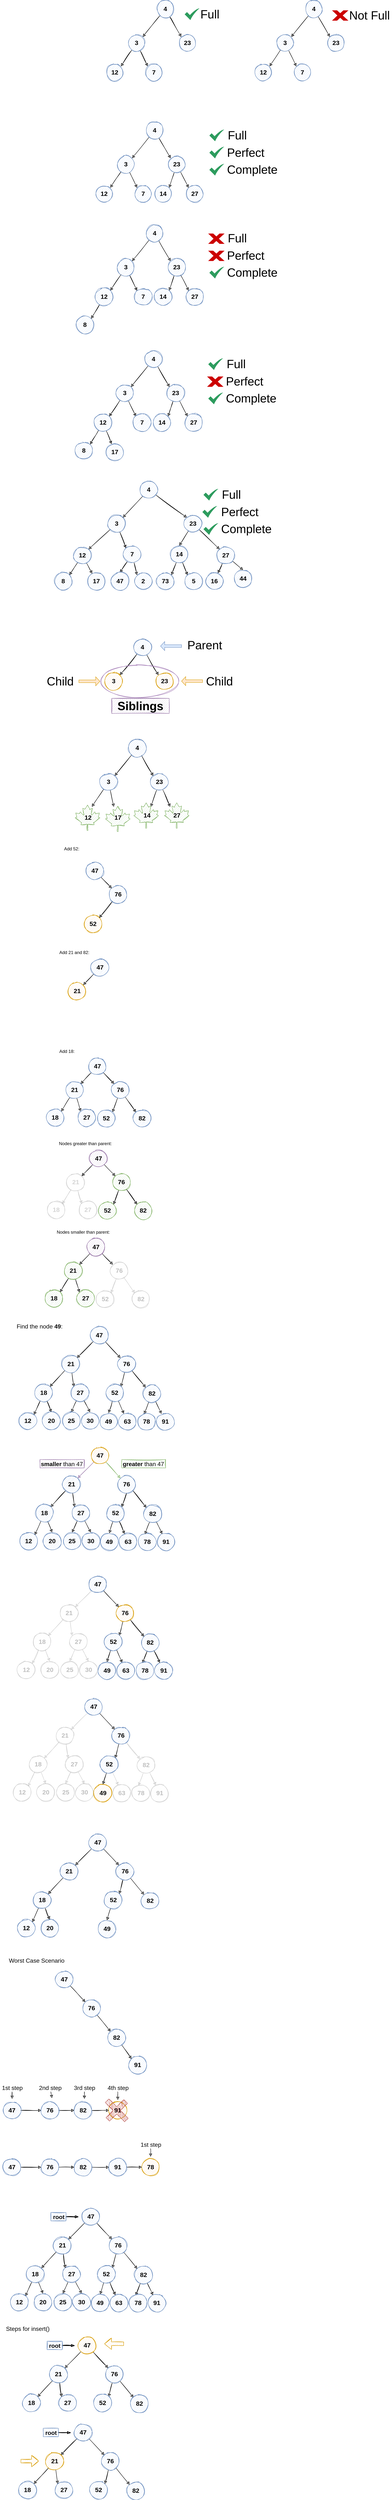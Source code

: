 <mxfile version="13.7.9" type="embed"><diagram id="lMCECdiOliHJ0kIxP1SO" name="Page-1"><mxGraphModel dx="926" dy="-16020" grid="0" gridSize="10" guides="1" tooltips="1" connect="1" arrows="1" fold="1" page="0" pageScale="1" pageWidth="850" pageHeight="1100" background="#ffffff" math="0" shadow="0"><root><mxCell id="0"/><mxCell id="1" parent="0"/><mxCell id="47" style="rounded=0;sketch=1;orthogonalLoop=1;jettySize=auto;html=1;entryX=1;entryY=0;entryDx=0;entryDy=0;strokeColor=#000000;fontColor=#000000;" parent="1" source="41" target="42" edge="1"><mxGeometry relative="1" as="geometry"/></mxCell><mxCell id="48" style="edgeStyle=none;rounded=0;sketch=1;orthogonalLoop=1;jettySize=auto;html=1;entryX=0;entryY=0;entryDx=0;entryDy=0;strokeColor=#000000;fontColor=#000000;" parent="1" source="41" target="43" edge="1"><mxGeometry relative="1" as="geometry"/></mxCell><mxCell id="41" value="&lt;font style=&quot;font-size: 17px&quot;&gt;4&lt;/font&gt;" style="ellipse;whiteSpace=wrap;html=1;aspect=fixed;fillColor=#dae8fc;strokeColor=#6c8ebf;sketch=1;fontColor=#000000;fontStyle=1" parent="1" vertex="1"><mxGeometry x="198" y="16530" width="47" height="47" as="geometry"/></mxCell><mxCell id="50" style="edgeStyle=none;rounded=0;sketch=1;orthogonalLoop=1;jettySize=auto;html=1;entryX=1;entryY=0;entryDx=0;entryDy=0;strokeColor=#000000;fontColor=#000000;" parent="1" source="42" target="49" edge="1"><mxGeometry relative="1" as="geometry"/></mxCell><mxCell id="52" style="edgeStyle=none;rounded=0;sketch=1;orthogonalLoop=1;jettySize=auto;html=1;entryX=0;entryY=0;entryDx=0;entryDy=0;strokeColor=#000000;fontColor=#000000;" parent="1" source="42" target="51" edge="1"><mxGeometry relative="1" as="geometry"/></mxCell><mxCell id="42" value="&lt;font style=&quot;font-size: 17px&quot;&gt;3&lt;/font&gt;" style="ellipse;whiteSpace=wrap;html=1;aspect=fixed;fillColor=#dae8fc;strokeColor=#6c8ebf;sketch=1;fontColor=#000000;fontStyle=1" parent="1" vertex="1"><mxGeometry x="120" y="16622" width="47" height="47" as="geometry"/></mxCell><mxCell id="43" value="&lt;font style=&quot;font-size: 17px&quot;&gt;23&lt;/font&gt;" style="ellipse;whiteSpace=wrap;html=1;aspect=fixed;fillColor=#dae8fc;strokeColor=#6c8ebf;sketch=1;fontColor=#000000;fontStyle=1" parent="1" vertex="1"><mxGeometry x="258" y="16622" width="47" height="47" as="geometry"/></mxCell><mxCell id="49" value="&lt;font style=&quot;font-size: 17px&quot;&gt;12&lt;/font&gt;" style="ellipse;whiteSpace=wrap;html=1;aspect=fixed;fillColor=#dae8fc;strokeColor=#6c8ebf;sketch=1;fontColor=#000000;fontStyle=1" parent="1" vertex="1"><mxGeometry x="61" y="16702" width="47" height="47" as="geometry"/></mxCell><mxCell id="51" value="&lt;font style=&quot;font-size: 17px&quot;&gt;7&lt;/font&gt;" style="ellipse;whiteSpace=wrap;html=1;aspect=fixed;fillColor=#dae8fc;strokeColor=#6c8ebf;sketch=1;fontColor=#000000;fontStyle=1" parent="1" vertex="1"><mxGeometry x="167" y="16702" width="47" height="47" as="geometry"/></mxCell><mxCell id="53" style="rounded=0;sketch=1;orthogonalLoop=1;jettySize=auto;html=1;entryX=1;entryY=0;entryDx=0;entryDy=0;strokeColor=#000000;fontColor=#000000;" parent="1" source="55" target="58" edge="1"><mxGeometry relative="1" as="geometry"/></mxCell><mxCell id="54" style="edgeStyle=none;rounded=0;sketch=1;orthogonalLoop=1;jettySize=auto;html=1;entryX=0;entryY=0;entryDx=0;entryDy=0;strokeColor=#000000;fontColor=#000000;" parent="1" source="55" target="59" edge="1"><mxGeometry relative="1" as="geometry"/></mxCell><mxCell id="55" value="&lt;font style=&quot;font-size: 17px&quot;&gt;4&lt;/font&gt;" style="ellipse;whiteSpace=wrap;html=1;aspect=fixed;fillColor=#dae8fc;strokeColor=#6c8ebf;sketch=1;fontColor=#000000;fontStyle=1" parent="1" vertex="1"><mxGeometry x="601" y="16530" width="47" height="47" as="geometry"/></mxCell><mxCell id="56" style="edgeStyle=none;rounded=0;sketch=1;orthogonalLoop=1;jettySize=auto;html=1;entryX=1;entryY=0;entryDx=0;entryDy=0;strokeColor=#000000;fontColor=#000000;" parent="1" source="58" target="60" edge="1"><mxGeometry relative="1" as="geometry"/></mxCell><mxCell id="57" style="edgeStyle=none;rounded=0;sketch=1;orthogonalLoop=1;jettySize=auto;html=1;entryX=0;entryY=0;entryDx=0;entryDy=0;strokeColor=#000000;fontColor=#000000;" parent="1" source="58" target="61" edge="1"><mxGeometry relative="1" as="geometry"/></mxCell><mxCell id="58" value="&lt;font style=&quot;font-size: 17px&quot;&gt;3&lt;/font&gt;" style="ellipse;whiteSpace=wrap;html=1;aspect=fixed;fillColor=#dae8fc;strokeColor=#6c8ebf;sketch=1;fontColor=#000000;fontStyle=1" parent="1" vertex="1"><mxGeometry x="523" y="16622" width="47" height="47" as="geometry"/></mxCell><mxCell id="59" value="&lt;font style=&quot;font-size: 17px&quot;&gt;23&lt;/font&gt;" style="ellipse;whiteSpace=wrap;html=1;aspect=fixed;fillColor=#dae8fc;strokeColor=#6c8ebf;sketch=1;fontColor=#000000;fontStyle=1" parent="1" vertex="1"><mxGeometry x="661" y="16622" width="47" height="47" as="geometry"/></mxCell><mxCell id="60" value="&lt;font style=&quot;font-size: 17px&quot;&gt;12&lt;/font&gt;" style="ellipse;whiteSpace=wrap;html=1;aspect=fixed;fillColor=#dae8fc;strokeColor=#6c8ebf;sketch=1;fontColor=#000000;fontStyle=1" parent="1" vertex="1"><mxGeometry x="464" y="16702" width="47" height="47" as="geometry"/></mxCell><mxCell id="61" value="&lt;font style=&quot;font-size: 17px&quot;&gt;7&lt;/font&gt;" style="ellipse;whiteSpace=wrap;html=1;aspect=fixed;fillColor=#dae8fc;strokeColor=#6c8ebf;sketch=1;fontColor=#000000;fontStyle=1" parent="1" vertex="1"><mxGeometry x="570" y="16702" width="47" height="47" as="geometry"/></mxCell><mxCell id="62" value="&lt;font style=&quot;font-size: 32px&quot;&gt;Full&lt;/font&gt;" style="text;html=1;align=center;verticalAlign=middle;resizable=0;points=[];autosize=1;fontColor=#000000;" parent="1" vertex="1"><mxGeometry x="311" y="16555" width="62" height="25" as="geometry"/></mxCell><mxCell id="63" value="" style="html=1;aspect=fixed;strokeColor=none;shadow=0;align=center;verticalAlign=top;fillColor=#2D9C5E;shape=mxgraph.gcp2.check;sketch=0;fontColor=#000000;" parent="1" vertex="1"><mxGeometry x="274" y="16551.5" width="40" height="32" as="geometry"/></mxCell><mxCell id="64" value="&lt;font style=&quot;font-size: 32px&quot;&gt;Not Full&lt;/font&gt;" style="text;html=1;align=center;verticalAlign=middle;resizable=0;points=[];autosize=1;fontColor=#000000;" parent="1" vertex="1"><mxGeometry x="715" y="16558.5" width="120" height="25" as="geometry"/></mxCell><mxCell id="65" value="" style="verticalLabelPosition=bottom;verticalAlign=top;html=1;shape=mxgraph.basic.x;sketch=0;strokeColor=#CC0000;fillColor=#CC0000;" parent="1" vertex="1"><mxGeometry x="675" y="16557.5" width="42" height="27" as="geometry"/></mxCell><mxCell id="67" style="rounded=0;sketch=1;orthogonalLoop=1;jettySize=auto;html=1;entryX=1;entryY=0;entryDx=0;entryDy=0;strokeColor=#000000;fontColor=#000000;" parent="1" source="69" target="72" edge="1"><mxGeometry relative="1" as="geometry"/></mxCell><mxCell id="68" style="edgeStyle=none;rounded=0;sketch=1;orthogonalLoop=1;jettySize=auto;html=1;entryX=0;entryY=0;entryDx=0;entryDy=0;strokeColor=#000000;fontColor=#000000;" parent="1" source="69" target="73" edge="1"><mxGeometry relative="1" as="geometry"/></mxCell><mxCell id="69" value="&lt;font style=&quot;font-size: 17px&quot;&gt;4&lt;/font&gt;" style="ellipse;whiteSpace=wrap;html=1;aspect=fixed;fillColor=#dae8fc;strokeColor=#6c8ebf;sketch=1;fontColor=#000000;fontStyle=1" parent="1" vertex="1"><mxGeometry x="169" y="16859" width="47" height="47" as="geometry"/></mxCell><mxCell id="70" style="edgeStyle=none;rounded=0;sketch=1;orthogonalLoop=1;jettySize=auto;html=1;entryX=1;entryY=0;entryDx=0;entryDy=0;strokeColor=#000000;fontColor=#000000;" parent="1" source="72" target="74" edge="1"><mxGeometry relative="1" as="geometry"/></mxCell><mxCell id="71" style="edgeStyle=none;rounded=0;sketch=1;orthogonalLoop=1;jettySize=auto;html=1;entryX=0;entryY=0;entryDx=0;entryDy=0;strokeColor=#000000;fontColor=#000000;" parent="1" source="72" target="75" edge="1"><mxGeometry relative="1" as="geometry"/></mxCell><mxCell id="72" value="&lt;font style=&quot;font-size: 17px&quot;&gt;3&lt;/font&gt;" style="ellipse;whiteSpace=wrap;html=1;aspect=fixed;fillColor=#dae8fc;strokeColor=#6c8ebf;sketch=1;fontColor=#000000;fontStyle=1" parent="1" vertex="1"><mxGeometry x="91" y="16951" width="47" height="47" as="geometry"/></mxCell><mxCell id="83" style="edgeStyle=none;rounded=0;sketch=1;orthogonalLoop=1;jettySize=auto;html=1;entryX=1;entryY=0;entryDx=0;entryDy=0;strokeColor=#000000;fontColor=#000000;" parent="1" source="73" target="78" edge="1"><mxGeometry relative="1" as="geometry"/></mxCell><mxCell id="84" style="edgeStyle=none;rounded=0;sketch=1;orthogonalLoop=1;jettySize=auto;html=1;entryX=0;entryY=0;entryDx=0;entryDy=0;strokeColor=#000000;fontColor=#000000;" parent="1" source="73" target="79" edge="1"><mxGeometry relative="1" as="geometry"/></mxCell><mxCell id="73" value="&lt;font style=&quot;font-size: 17px&quot;&gt;23&lt;/font&gt;" style="ellipse;whiteSpace=wrap;html=1;aspect=fixed;fillColor=#dae8fc;strokeColor=#6c8ebf;sketch=1;fontColor=#000000;fontStyle=1" parent="1" vertex="1"><mxGeometry x="229" y="16951" width="47" height="47" as="geometry"/></mxCell><mxCell id="74" value="&lt;font style=&quot;font-size: 17px&quot;&gt;12&lt;/font&gt;" style="ellipse;whiteSpace=wrap;html=1;aspect=fixed;fillColor=#dae8fc;strokeColor=#6c8ebf;sketch=1;fontColor=#000000;fontStyle=1" parent="1" vertex="1"><mxGeometry x="32" y="17031" width="47" height="47" as="geometry"/></mxCell><mxCell id="75" value="&lt;font style=&quot;font-size: 17px&quot;&gt;7&lt;/font&gt;" style="ellipse;whiteSpace=wrap;html=1;aspect=fixed;fillColor=#dae8fc;strokeColor=#6c8ebf;sketch=1;fontColor=#000000;fontStyle=1" parent="1" vertex="1"><mxGeometry x="138" y="17031" width="47" height="47" as="geometry"/></mxCell><mxCell id="78" value="&lt;font style=&quot;font-size: 17px&quot;&gt;14&lt;/font&gt;" style="ellipse;whiteSpace=wrap;html=1;aspect=fixed;fillColor=#dae8fc;strokeColor=#6c8ebf;sketch=1;fontColor=#000000;fontStyle=1" parent="1" vertex="1"><mxGeometry x="192" y="17031" width="47" height="47" as="geometry"/></mxCell><mxCell id="79" value="&lt;font style=&quot;font-size: 17px&quot;&gt;27&lt;br&gt;&lt;/font&gt;" style="ellipse;whiteSpace=wrap;html=1;aspect=fixed;fillColor=#dae8fc;strokeColor=#6c8ebf;sketch=1;fontColor=#000000;fontStyle=1" parent="1" vertex="1"><mxGeometry x="278" y="17031" width="47" height="47" as="geometry"/></mxCell><mxCell id="85" value="&lt;font style=&quot;font-size: 32px&quot;&gt;Full&lt;/font&gt;" style="text;html=1;align=left;verticalAlign=middle;resizable=0;points=[];autosize=1;fontColor=#000000;" parent="1" vertex="1"><mxGeometry x="389" y="16883.5" width="62" height="25" as="geometry"/></mxCell><mxCell id="86" value="" style="html=1;aspect=fixed;strokeColor=none;shadow=0;align=center;verticalAlign=top;fillColor=#2D9C5E;shape=mxgraph.gcp2.check;sketch=0;fontColor=#000000;" parent="1" vertex="1"><mxGeometry x="341" y="16880" width="40" height="32" as="geometry"/></mxCell><mxCell id="88" value="&lt;font style=&quot;font-size: 32px&quot;&gt;Perfect&lt;/font&gt;" style="text;html=1;align=left;verticalAlign=middle;resizable=0;points=[];autosize=1;fontColor=#000000;" parent="1" vertex="1"><mxGeometry x="387" y="16930" width="111" height="25" as="geometry"/></mxCell><mxCell id="89" value="&lt;font style=&quot;font-size: 32px&quot;&gt;Complete&lt;/font&gt;" style="text;html=1;align=left;verticalAlign=middle;resizable=0;points=[];autosize=1;fontColor=#000000;" parent="1" vertex="1"><mxGeometry x="387" y="16976.5" width="144" height="25" as="geometry"/></mxCell><mxCell id="90" value="" style="html=1;aspect=fixed;strokeColor=none;shadow=0;align=center;verticalAlign=top;fillColor=#2D9C5E;shape=mxgraph.gcp2.check;sketch=0;fontColor=#000000;" parent="1" vertex="1"><mxGeometry x="341" y="16926.5" width="40" height="32" as="geometry"/></mxCell><mxCell id="91" value="" style="html=1;aspect=fixed;strokeColor=none;shadow=0;align=center;verticalAlign=top;fillColor=#2D9C5E;shape=mxgraph.gcp2.check;sketch=0;fontColor=#000000;" parent="1" vertex="1"><mxGeometry x="341" y="16973" width="40" height="32" as="geometry"/></mxCell><mxCell id="92" style="rounded=0;sketch=1;orthogonalLoop=1;jettySize=auto;html=1;entryX=1;entryY=0;entryDx=0;entryDy=0;strokeColor=#000000;fontColor=#000000;" parent="1" source="94" target="97" edge="1"><mxGeometry relative="1" as="geometry"/></mxCell><mxCell id="93" style="edgeStyle=none;rounded=0;sketch=1;orthogonalLoop=1;jettySize=auto;html=1;entryX=0;entryY=0;entryDx=0;entryDy=0;strokeColor=#000000;fontColor=#000000;" parent="1" source="94" target="100" edge="1"><mxGeometry relative="1" as="geometry"/></mxCell><mxCell id="94" value="&lt;font style=&quot;font-size: 17px&quot;&gt;4&lt;/font&gt;" style="ellipse;whiteSpace=wrap;html=1;aspect=fixed;fillColor=#dae8fc;strokeColor=#6c8ebf;sketch=1;fontColor=#000000;fontStyle=1" parent="1" vertex="1"><mxGeometry x="169" y="17138" width="47" height="47" as="geometry"/></mxCell><mxCell id="95" style="edgeStyle=none;rounded=0;sketch=1;orthogonalLoop=1;jettySize=auto;html=1;entryX=1;entryY=0;entryDx=0;entryDy=0;strokeColor=#000000;fontColor=#000000;" parent="1" source="97" target="101" edge="1"><mxGeometry relative="1" as="geometry"/></mxCell><mxCell id="96" style="edgeStyle=none;rounded=0;sketch=1;orthogonalLoop=1;jettySize=auto;html=1;entryX=0;entryY=0;entryDx=0;entryDy=0;strokeColor=#000000;fontColor=#000000;" parent="1" source="97" target="102" edge="1"><mxGeometry relative="1" as="geometry"/></mxCell><mxCell id="97" value="&lt;font style=&quot;font-size: 17px&quot;&gt;3&lt;/font&gt;" style="ellipse;whiteSpace=wrap;html=1;aspect=fixed;fillColor=#dae8fc;strokeColor=#6c8ebf;sketch=1;fontColor=#000000;fontStyle=1" parent="1" vertex="1"><mxGeometry x="91" y="17230" width="47" height="47" as="geometry"/></mxCell><mxCell id="98" style="edgeStyle=none;rounded=0;sketch=1;orthogonalLoop=1;jettySize=auto;html=1;entryX=1;entryY=0;entryDx=0;entryDy=0;strokeColor=#000000;fontColor=#000000;" parent="1" source="100" target="103" edge="1"><mxGeometry relative="1" as="geometry"/></mxCell><mxCell id="99" style="edgeStyle=none;rounded=0;sketch=1;orthogonalLoop=1;jettySize=auto;html=1;entryX=0;entryY=0;entryDx=0;entryDy=0;strokeColor=#000000;fontColor=#000000;" parent="1" source="100" target="104" edge="1"><mxGeometry relative="1" as="geometry"/></mxCell><mxCell id="100" value="&lt;font style=&quot;font-size: 17px&quot;&gt;23&lt;/font&gt;" style="ellipse;whiteSpace=wrap;html=1;aspect=fixed;fillColor=#dae8fc;strokeColor=#6c8ebf;sketch=1;fontColor=#000000;fontStyle=1" parent="1" vertex="1"><mxGeometry x="229" y="17230" width="47" height="47" as="geometry"/></mxCell><mxCell id="114" style="edgeStyle=none;rounded=0;sketch=1;orthogonalLoop=1;jettySize=auto;html=1;entryX=1;entryY=0;entryDx=0;entryDy=0;strokeColor=#000000;fontColor=#000000;" parent="1" source="101" target="113" edge="1"><mxGeometry relative="1" as="geometry"/></mxCell><mxCell id="101" value="&lt;font style=&quot;font-size: 17px&quot;&gt;12&lt;/font&gt;" style="ellipse;whiteSpace=wrap;html=1;aspect=fixed;fillColor=#dae8fc;strokeColor=#6c8ebf;sketch=1;fontColor=#000000;fontStyle=1" parent="1" vertex="1"><mxGeometry x="32" y="17310" width="47" height="47" as="geometry"/></mxCell><mxCell id="102" value="&lt;font style=&quot;font-size: 17px&quot;&gt;7&lt;/font&gt;" style="ellipse;whiteSpace=wrap;html=1;aspect=fixed;fillColor=#dae8fc;strokeColor=#6c8ebf;sketch=1;fontColor=#000000;fontStyle=1" parent="1" vertex="1"><mxGeometry x="138" y="17310" width="47" height="47" as="geometry"/></mxCell><mxCell id="103" value="&lt;font style=&quot;font-size: 17px&quot;&gt;14&lt;/font&gt;" style="ellipse;whiteSpace=wrap;html=1;aspect=fixed;fillColor=#dae8fc;strokeColor=#6c8ebf;sketch=1;fontColor=#000000;fontStyle=1" parent="1" vertex="1"><mxGeometry x="192" y="17310" width="47" height="47" as="geometry"/></mxCell><mxCell id="104" value="&lt;font style=&quot;font-size: 17px&quot;&gt;27&lt;br&gt;&lt;/font&gt;" style="ellipse;whiteSpace=wrap;html=1;aspect=fixed;fillColor=#dae8fc;strokeColor=#6c8ebf;sketch=1;fontColor=#000000;fontStyle=1" parent="1" vertex="1"><mxGeometry x="278" y="17310" width="47" height="47" as="geometry"/></mxCell><mxCell id="105" value="&lt;font style=&quot;font-size: 32px&quot;&gt;Full&lt;/font&gt;" style="text;html=1;align=left;verticalAlign=middle;resizable=0;points=[];autosize=1;fontColor=#000000;" parent="1" vertex="1"><mxGeometry x="389" y="17162.5" width="62" height="25" as="geometry"/></mxCell><mxCell id="107" value="&lt;font style=&quot;font-size: 32px&quot;&gt;Perfect&lt;/font&gt;" style="text;html=1;align=left;verticalAlign=middle;resizable=0;points=[];autosize=1;fontColor=#000000;" parent="1" vertex="1"><mxGeometry x="387" y="17209" width="111" height="25" as="geometry"/></mxCell><mxCell id="108" value="&lt;font style=&quot;font-size: 32px&quot;&gt;Complete&lt;/font&gt;" style="text;html=1;align=left;verticalAlign=middle;resizable=0;points=[];autosize=1;fontColor=#000000;" parent="1" vertex="1"><mxGeometry x="387" y="17255.5" width="144" height="25" as="geometry"/></mxCell><mxCell id="110" value="" style="html=1;aspect=fixed;strokeColor=none;shadow=0;align=center;verticalAlign=top;fillColor=#2D9C5E;shape=mxgraph.gcp2.check;sketch=0;fontColor=#000000;" parent="1" vertex="1"><mxGeometry x="341" y="17252" width="40" height="32" as="geometry"/></mxCell><mxCell id="111" value="" style="verticalLabelPosition=bottom;verticalAlign=top;html=1;shape=mxgraph.basic.x;sketch=0;strokeColor=#CC0000;fillColor=#CC0000;" parent="1" vertex="1"><mxGeometry x="339" y="17209" width="42" height="27" as="geometry"/></mxCell><mxCell id="112" value="" style="verticalLabelPosition=bottom;verticalAlign=top;html=1;shape=mxgraph.basic.x;sketch=0;strokeColor=#CC0000;fillColor=#CC0000;" parent="1" vertex="1"><mxGeometry x="339" y="17162.5" width="42" height="27" as="geometry"/></mxCell><mxCell id="113" value="&lt;font style=&quot;font-size: 17px&quot;&gt;8&lt;/font&gt;" style="ellipse;whiteSpace=wrap;html=1;aspect=fixed;fillColor=#dae8fc;strokeColor=#6c8ebf;sketch=1;fontColor=#000000;fontStyle=1" parent="1" vertex="1"><mxGeometry x="-20" y="17386" width="47" height="47" as="geometry"/></mxCell><mxCell id="115" style="rounded=0;sketch=1;orthogonalLoop=1;jettySize=auto;html=1;entryX=1;entryY=0;entryDx=0;entryDy=0;strokeColor=#000000;fontColor=#000000;" parent="1" source="117" target="120" edge="1"><mxGeometry relative="1" as="geometry"/></mxCell><mxCell id="116" style="edgeStyle=none;rounded=0;sketch=1;orthogonalLoop=1;jettySize=auto;html=1;entryX=0;entryY=0;entryDx=0;entryDy=0;strokeColor=#000000;fontColor=#000000;" parent="1" source="117" target="123" edge="1"><mxGeometry relative="1" as="geometry"/></mxCell><mxCell id="117" value="&lt;font style=&quot;font-size: 17px&quot;&gt;4&lt;/font&gt;" style="ellipse;whiteSpace=wrap;html=1;aspect=fixed;fillColor=#dae8fc;strokeColor=#6c8ebf;sketch=1;fontColor=#000000;fontStyle=1" parent="1" vertex="1"><mxGeometry x="166" y="17479" width="47" height="47" as="geometry"/></mxCell><mxCell id="118" style="edgeStyle=none;rounded=0;sketch=1;orthogonalLoop=1;jettySize=auto;html=1;entryX=1;entryY=0;entryDx=0;entryDy=0;strokeColor=#000000;fontColor=#000000;" parent="1" source="120" target="125" edge="1"><mxGeometry relative="1" as="geometry"/></mxCell><mxCell id="119" style="edgeStyle=none;rounded=0;sketch=1;orthogonalLoop=1;jettySize=auto;html=1;entryX=0;entryY=0;entryDx=0;entryDy=0;strokeColor=#000000;fontColor=#000000;" parent="1" source="120" target="126" edge="1"><mxGeometry relative="1" as="geometry"/></mxCell><mxCell id="120" value="&lt;font style=&quot;font-size: 17px&quot;&gt;3&lt;/font&gt;" style="ellipse;whiteSpace=wrap;html=1;aspect=fixed;fillColor=#dae8fc;strokeColor=#6c8ebf;sketch=1;fontColor=#000000;fontStyle=1" parent="1" vertex="1"><mxGeometry x="88" y="17571" width="47" height="47" as="geometry"/></mxCell><mxCell id="121" style="edgeStyle=none;rounded=0;sketch=1;orthogonalLoop=1;jettySize=auto;html=1;entryX=1;entryY=0;entryDx=0;entryDy=0;strokeColor=#000000;fontColor=#000000;" parent="1" source="123" target="127" edge="1"><mxGeometry relative="1" as="geometry"/></mxCell><mxCell id="122" style="edgeStyle=none;rounded=0;sketch=1;orthogonalLoop=1;jettySize=auto;html=1;entryX=0;entryY=0;entryDx=0;entryDy=0;strokeColor=#000000;fontColor=#000000;" parent="1" source="123" target="128" edge="1"><mxGeometry relative="1" as="geometry"/></mxCell><mxCell id="123" value="&lt;font style=&quot;font-size: 17px&quot;&gt;23&lt;/font&gt;" style="ellipse;whiteSpace=wrap;html=1;aspect=fixed;fillColor=#dae8fc;strokeColor=#6c8ebf;sketch=1;fontColor=#000000;fontStyle=1" parent="1" vertex="1"><mxGeometry x="226" y="17571" width="47" height="47" as="geometry"/></mxCell><mxCell id="124" style="edgeStyle=none;rounded=0;sketch=1;orthogonalLoop=1;jettySize=auto;html=1;entryX=1;entryY=0;entryDx=0;entryDy=0;strokeColor=#000000;fontColor=#000000;" parent="1" source="125" target="135" edge="1"><mxGeometry relative="1" as="geometry"/></mxCell><mxCell id="138" style="edgeStyle=none;rounded=0;sketch=1;orthogonalLoop=1;jettySize=auto;html=1;strokeColor=#000000;fontColor=#000000;" parent="1" source="125" target="136" edge="1"><mxGeometry relative="1" as="geometry"/></mxCell><mxCell id="125" value="&lt;font style=&quot;font-size: 17px&quot;&gt;12&lt;/font&gt;" style="ellipse;whiteSpace=wrap;html=1;aspect=fixed;fillColor=#dae8fc;strokeColor=#6c8ebf;sketch=1;fontColor=#000000;fontStyle=1" parent="1" vertex="1"><mxGeometry x="29" y="17651" width="47" height="47" as="geometry"/></mxCell><mxCell id="126" value="&lt;font style=&quot;font-size: 17px&quot;&gt;7&lt;/font&gt;" style="ellipse;whiteSpace=wrap;html=1;aspect=fixed;fillColor=#dae8fc;strokeColor=#6c8ebf;sketch=1;fontColor=#000000;fontStyle=1" parent="1" vertex="1"><mxGeometry x="135" y="17651" width="47" height="47" as="geometry"/></mxCell><mxCell id="127" value="&lt;font style=&quot;font-size: 17px&quot;&gt;14&lt;/font&gt;" style="ellipse;whiteSpace=wrap;html=1;aspect=fixed;fillColor=#dae8fc;strokeColor=#6c8ebf;sketch=1;fontColor=#000000;fontStyle=1" parent="1" vertex="1"><mxGeometry x="189" y="17651" width="47" height="47" as="geometry"/></mxCell><mxCell id="128" value="&lt;font style=&quot;font-size: 17px&quot;&gt;27&lt;br&gt;&lt;/font&gt;" style="ellipse;whiteSpace=wrap;html=1;aspect=fixed;fillColor=#dae8fc;strokeColor=#6c8ebf;sketch=1;fontColor=#000000;fontStyle=1" parent="1" vertex="1"><mxGeometry x="275" y="17651" width="47" height="47" as="geometry"/></mxCell><mxCell id="129" value="&lt;font style=&quot;font-size: 32px&quot;&gt;Full&lt;/font&gt;" style="text;html=1;align=left;verticalAlign=middle;resizable=0;points=[];autosize=1;fontColor=#000000;" parent="1" vertex="1"><mxGeometry x="386" y="17503.5" width="62" height="25" as="geometry"/></mxCell><mxCell id="130" value="&lt;font style=&quot;font-size: 32px&quot;&gt;Perfect&lt;/font&gt;" style="text;html=1;align=left;verticalAlign=middle;resizable=0;points=[];autosize=1;fontColor=#000000;" parent="1" vertex="1"><mxGeometry x="384" y="17550" width="111" height="25" as="geometry"/></mxCell><mxCell id="131" value="&lt;font style=&quot;font-size: 32px&quot;&gt;Complete&lt;/font&gt;" style="text;html=1;align=left;verticalAlign=middle;resizable=0;points=[];autosize=1;fontColor=#000000;" parent="1" vertex="1"><mxGeometry x="384" y="17596.5" width="144" height="25" as="geometry"/></mxCell><mxCell id="132" value="" style="html=1;aspect=fixed;strokeColor=none;shadow=0;align=center;verticalAlign=top;fillColor=#2D9C5E;shape=mxgraph.gcp2.check;sketch=0;fontColor=#000000;" parent="1" vertex="1"><mxGeometry x="338" y="17593" width="40" height="32" as="geometry"/></mxCell><mxCell id="133" value="" style="verticalLabelPosition=bottom;verticalAlign=top;html=1;shape=mxgraph.basic.x;sketch=0;strokeColor=#CC0000;fillColor=#CC0000;" parent="1" vertex="1"><mxGeometry x="336" y="17550" width="42" height="27" as="geometry"/></mxCell><mxCell id="135" value="&lt;font style=&quot;font-size: 17px&quot;&gt;8&lt;/font&gt;" style="ellipse;whiteSpace=wrap;html=1;aspect=fixed;fillColor=#dae8fc;strokeColor=#6c8ebf;sketch=1;fontColor=#000000;fontStyle=1" parent="1" vertex="1"><mxGeometry x="-23" y="17727" width="47" height="47" as="geometry"/></mxCell><mxCell id="136" value="&lt;font style=&quot;font-size: 17px&quot;&gt;17&lt;/font&gt;" style="ellipse;whiteSpace=wrap;html=1;aspect=fixed;fillColor=#dae8fc;strokeColor=#6c8ebf;sketch=1;fontColor=#000000;fontStyle=1" parent="1" vertex="1"><mxGeometry x="61" y="17731" width="47" height="47" as="geometry"/></mxCell><mxCell id="137" value="" style="html=1;aspect=fixed;strokeColor=none;shadow=0;align=center;verticalAlign=top;fillColor=#2D9C5E;shape=mxgraph.gcp2.check;sketch=0;fontColor=#000000;" parent="1" vertex="1"><mxGeometry x="338" y="17500" width="40" height="32" as="geometry"/></mxCell><mxCell id="139" style="rounded=0;sketch=1;orthogonalLoop=1;jettySize=auto;html=1;entryX=1;entryY=0;entryDx=0;entryDy=0;strokeColor=#000000;fontColor=#000000;" parent="1" source="141" target="144" edge="1"><mxGeometry relative="1" as="geometry"/></mxCell><mxCell id="140" style="edgeStyle=none;rounded=0;sketch=1;orthogonalLoop=1;jettySize=auto;html=1;entryX=0;entryY=0;entryDx=0;entryDy=0;strokeColor=#000000;fontColor=#000000;" parent="1" source="141" target="147" edge="1"><mxGeometry relative="1" as="geometry"/></mxCell><mxCell id="141" value="&lt;font style=&quot;font-size: 17px&quot;&gt;4&lt;/font&gt;" style="ellipse;whiteSpace=wrap;html=1;aspect=fixed;fillColor=#dae8fc;strokeColor=#6c8ebf;sketch=1;fontColor=#000000;fontStyle=1" parent="1" vertex="1"><mxGeometry x="153" y="17833" width="47" height="47" as="geometry"/></mxCell><mxCell id="142" style="edgeStyle=none;rounded=0;sketch=1;orthogonalLoop=1;jettySize=auto;html=1;entryX=1;entryY=0;entryDx=0;entryDy=0;strokeColor=#000000;fontColor=#000000;" parent="1" source="144" target="150" edge="1"><mxGeometry relative="1" as="geometry"/></mxCell><mxCell id="143" style="edgeStyle=none;rounded=0;sketch=1;orthogonalLoop=1;jettySize=auto;html=1;entryX=0;entryY=0;entryDx=0;entryDy=0;strokeColor=#000000;fontColor=#000000;" parent="1" source="144" target="151" edge="1"><mxGeometry relative="1" as="geometry"/></mxCell><mxCell id="144" value="&lt;font style=&quot;font-size: 17px&quot;&gt;3&lt;/font&gt;" style="ellipse;whiteSpace=wrap;html=1;aspect=fixed;fillColor=#dae8fc;strokeColor=#6c8ebf;sketch=1;fontColor=#000000;fontStyle=1" parent="1" vertex="1"><mxGeometry x="66" y="17925" width="47" height="47" as="geometry"/></mxCell><mxCell id="146" style="edgeStyle=none;rounded=0;sketch=1;orthogonalLoop=1;jettySize=auto;html=1;entryX=0;entryY=0;entryDx=0;entryDy=0;strokeColor=#000000;fontColor=#000000;" parent="1" source="147" target="153" edge="1"><mxGeometry relative="1" as="geometry"/></mxCell><mxCell id="175" style="edgeStyle=none;rounded=0;sketch=1;orthogonalLoop=1;jettySize=auto;html=1;entryX=0.5;entryY=0;entryDx=0;entryDy=0;strokeColor=#000000;fontColor=#000000;" parent="1" source="147" target="152" edge="1"><mxGeometry relative="1" as="geometry"/></mxCell><mxCell id="147" value="&lt;font style=&quot;font-size: 17px&quot;&gt;23&lt;/font&gt;" style="ellipse;whiteSpace=wrap;html=1;aspect=fixed;fillColor=#dae8fc;strokeColor=#6c8ebf;sketch=1;fontColor=#000000;fontStyle=1" parent="1" vertex="1"><mxGeometry x="273" y="17925" width="47" height="47" as="geometry"/></mxCell><mxCell id="148" style="edgeStyle=none;rounded=0;sketch=1;orthogonalLoop=1;jettySize=auto;html=1;entryX=1;entryY=0;entryDx=0;entryDy=0;strokeColor=#000000;fontColor=#000000;" parent="1" source="150" target="159" edge="1"><mxGeometry relative="1" as="geometry"/></mxCell><mxCell id="149" style="edgeStyle=none;rounded=0;sketch=1;orthogonalLoop=1;jettySize=auto;html=1;strokeColor=#000000;fontColor=#000000;" parent="1" source="150" target="160" edge="1"><mxGeometry relative="1" as="geometry"/></mxCell><mxCell id="150" value="&lt;font style=&quot;font-size: 17px&quot;&gt;12&lt;/font&gt;" style="ellipse;whiteSpace=wrap;html=1;aspect=fixed;fillColor=#dae8fc;strokeColor=#6c8ebf;sketch=1;fontColor=#000000;fontStyle=1" parent="1" vertex="1"><mxGeometry x="-27" y="18011" width="47" height="47" as="geometry"/></mxCell><mxCell id="169" style="edgeStyle=none;rounded=0;sketch=1;orthogonalLoop=1;jettySize=auto;html=1;entryX=0.5;entryY=0;entryDx=0;entryDy=0;strokeColor=#000000;fontColor=#000000;" parent="1" source="151" target="163" edge="1"><mxGeometry relative="1" as="geometry"/></mxCell><mxCell id="170" style="edgeStyle=none;rounded=0;sketch=1;orthogonalLoop=1;jettySize=auto;html=1;entryX=0;entryY=0;entryDx=0;entryDy=0;strokeColor=#000000;fontColor=#000000;" parent="1" source="151" target="164" edge="1"><mxGeometry relative="1" as="geometry"/></mxCell><mxCell id="151" value="&lt;font style=&quot;font-size: 17px&quot;&gt;7&lt;/font&gt;" style="ellipse;whiteSpace=wrap;html=1;aspect=fixed;fillColor=#dae8fc;strokeColor=#6c8ebf;sketch=1;fontColor=#000000;fontStyle=1" parent="1" vertex="1"><mxGeometry x="108" y="18008" width="47" height="47" as="geometry"/></mxCell><mxCell id="171" style="edgeStyle=none;rounded=0;sketch=1;orthogonalLoop=1;jettySize=auto;html=1;entryX=1;entryY=0;entryDx=0;entryDy=0;strokeColor=#000000;fontColor=#000000;" parent="1" source="152" target="165" edge="1"><mxGeometry relative="1" as="geometry"/></mxCell><mxCell id="172" style="edgeStyle=none;rounded=0;sketch=1;orthogonalLoop=1;jettySize=auto;html=1;entryX=0;entryY=0;entryDx=0;entryDy=0;strokeColor=#000000;fontColor=#000000;" parent="1" source="152" target="166" edge="1"><mxGeometry relative="1" as="geometry"/></mxCell><mxCell id="152" value="&lt;font style=&quot;font-size: 17px&quot;&gt;14&lt;/font&gt;" style="ellipse;whiteSpace=wrap;html=1;aspect=fixed;fillColor=#dae8fc;strokeColor=#6c8ebf;sketch=1;fontColor=#000000;fontStyle=1" parent="1" vertex="1"><mxGeometry x="236" y="18008" width="47" height="47" as="geometry"/></mxCell><mxCell id="173" style="edgeStyle=none;rounded=0;sketch=1;orthogonalLoop=1;jettySize=auto;html=1;strokeColor=#000000;fontColor=#000000;" parent="1" source="153" target="167" edge="1"><mxGeometry relative="1" as="geometry"/></mxCell><mxCell id="174" style="edgeStyle=none;rounded=0;sketch=1;orthogonalLoop=1;jettySize=auto;html=1;entryX=0.5;entryY=0;entryDx=0;entryDy=0;strokeColor=#000000;fontColor=#000000;" parent="1" source="153" target="168" edge="1"><mxGeometry relative="1" as="geometry"/></mxCell><mxCell id="153" value="&lt;font style=&quot;font-size: 17px&quot;&gt;27&lt;br&gt;&lt;/font&gt;" style="ellipse;whiteSpace=wrap;html=1;aspect=fixed;fillColor=#dae8fc;strokeColor=#6c8ebf;sketch=1;fontColor=#000000;fontStyle=1" parent="1" vertex="1"><mxGeometry x="362" y="18011" width="47" height="47" as="geometry"/></mxCell><mxCell id="154" value="&lt;font style=&quot;font-size: 32px&quot;&gt;Full&lt;/font&gt;" style="text;html=1;align=left;verticalAlign=middle;resizable=0;points=[];autosize=1;fontColor=#000000;" parent="1" vertex="1"><mxGeometry x="373" y="17857.5" width="62" height="25" as="geometry"/></mxCell><mxCell id="155" value="&lt;font style=&quot;font-size: 32px&quot;&gt;Perfect&lt;/font&gt;" style="text;html=1;align=left;verticalAlign=middle;resizable=0;points=[];autosize=1;fontColor=#000000;" parent="1" vertex="1"><mxGeometry x="371" y="17904" width="111" height="25" as="geometry"/></mxCell><mxCell id="156" value="&lt;font style=&quot;font-size: 32px&quot;&gt;Complete&lt;/font&gt;" style="text;html=1;align=left;verticalAlign=middle;resizable=0;points=[];autosize=1;fontColor=#000000;" parent="1" vertex="1"><mxGeometry x="371" y="17950.5" width="144" height="25" as="geometry"/></mxCell><mxCell id="157" value="" style="html=1;aspect=fixed;strokeColor=none;shadow=0;align=center;verticalAlign=top;fillColor=#2D9C5E;shape=mxgraph.gcp2.check;sketch=0;fontColor=#000000;" parent="1" vertex="1"><mxGeometry x="325" y="17947" width="40" height="32" as="geometry"/></mxCell><mxCell id="159" value="&lt;font style=&quot;font-size: 17px&quot;&gt;8&lt;/font&gt;" style="ellipse;whiteSpace=wrap;html=1;aspect=fixed;fillColor=#dae8fc;strokeColor=#6c8ebf;sketch=1;fontColor=#000000;fontStyle=1" parent="1" vertex="1"><mxGeometry x="-79" y="18081" width="47" height="47" as="geometry"/></mxCell><mxCell id="160" value="&lt;font style=&quot;font-size: 17px&quot;&gt;17&lt;/font&gt;" style="ellipse;whiteSpace=wrap;html=1;aspect=fixed;fillColor=#dae8fc;strokeColor=#6c8ebf;sketch=1;fontColor=#000000;fontStyle=1" parent="1" vertex="1"><mxGeometry x="11" y="18081" width="47" height="47" as="geometry"/></mxCell><mxCell id="161" value="" style="html=1;aspect=fixed;strokeColor=none;shadow=0;align=center;verticalAlign=top;fillColor=#2D9C5E;shape=mxgraph.gcp2.check;sketch=0;fontColor=#000000;" parent="1" vertex="1"><mxGeometry x="325" y="17854" width="40" height="32" as="geometry"/></mxCell><mxCell id="162" value="" style="html=1;aspect=fixed;strokeColor=none;shadow=0;align=center;verticalAlign=top;fillColor=#2D9C5E;shape=mxgraph.gcp2.check;sketch=0;fontColor=#000000;" parent="1" vertex="1"><mxGeometry x="322" y="17900.5" width="40" height="32" as="geometry"/></mxCell><mxCell id="163" value="&lt;font style=&quot;font-size: 17px&quot;&gt;47&lt;/font&gt;" style="ellipse;whiteSpace=wrap;html=1;aspect=fixed;fillColor=#dae8fc;strokeColor=#6c8ebf;sketch=1;fontColor=#000000;fontStyle=1" parent="1" vertex="1"><mxGeometry x="75" y="18081" width="47" height="47" as="geometry"/></mxCell><mxCell id="164" value="&lt;font style=&quot;font-size: 17px&quot;&gt;2&lt;/font&gt;" style="ellipse;whiteSpace=wrap;html=1;aspect=fixed;fillColor=#dae8fc;strokeColor=#6c8ebf;sketch=1;fontColor=#000000;fontStyle=1" parent="1" vertex="1"><mxGeometry x="138" y="18081" width="47" height="47" as="geometry"/></mxCell><mxCell id="165" value="&lt;font style=&quot;font-size: 17px&quot;&gt;73&lt;/font&gt;" style="ellipse;whiteSpace=wrap;html=1;aspect=fixed;fillColor=#dae8fc;strokeColor=#6c8ebf;sketch=1;fontColor=#000000;fontStyle=1" parent="1" vertex="1"><mxGeometry x="198" y="18081" width="47" height="47" as="geometry"/></mxCell><mxCell id="166" value="&lt;font style=&quot;font-size: 17px&quot;&gt;5&lt;/font&gt;" style="ellipse;whiteSpace=wrap;html=1;aspect=fixed;fillColor=#dae8fc;strokeColor=#6c8ebf;sketch=1;fontColor=#000000;fontStyle=1" parent="1" vertex="1"><mxGeometry x="275" y="18081" width="47" height="47" as="geometry"/></mxCell><mxCell id="167" value="&lt;font style=&quot;font-size: 17px&quot;&gt;16&lt;/font&gt;" style="ellipse;whiteSpace=wrap;html=1;aspect=fixed;fillColor=#dae8fc;strokeColor=#6c8ebf;sketch=1;fontColor=#000000;fontStyle=1" parent="1" vertex="1"><mxGeometry x="331" y="18081" width="47" height="47" as="geometry"/></mxCell><mxCell id="168" value="&lt;span style=&quot;font-size: 17px&quot;&gt;44&lt;/span&gt;" style="ellipse;whiteSpace=wrap;html=1;aspect=fixed;fillColor=#dae8fc;strokeColor=#6c8ebf;sketch=1;fontColor=#000000;fontStyle=1" parent="1" vertex="1"><mxGeometry x="409" y="18074" width="47" height="47" as="geometry"/></mxCell><mxCell id="177" style="rounded=0;sketch=1;orthogonalLoop=1;jettySize=auto;html=1;entryX=1;entryY=0;entryDx=0;entryDy=0;strokeColor=#000000;fontColor=#000000;" parent="1" source="179" target="180" edge="1"><mxGeometry relative="1" as="geometry"/></mxCell><mxCell id="178" style="edgeStyle=none;rounded=0;sketch=1;orthogonalLoop=1;jettySize=auto;html=1;entryX=0;entryY=0;entryDx=0;entryDy=0;strokeColor=#000000;fontColor=#000000;" parent="1" source="179" target="181" edge="1"><mxGeometry relative="1" as="geometry"/></mxCell><mxCell id="179" value="&lt;font style=&quot;font-size: 17px&quot;&gt;4&lt;/font&gt;" style="ellipse;whiteSpace=wrap;html=1;aspect=fixed;fillColor=#dae8fc;strokeColor=#6c8ebf;sketch=1;fontColor=#000000;fontStyle=1" parent="1" vertex="1"><mxGeometry x="136" y="18260" width="47" height="47" as="geometry"/></mxCell><mxCell id="180" value="&lt;font style=&quot;font-size: 17px&quot;&gt;3&lt;/font&gt;" style="ellipse;whiteSpace=wrap;html=1;aspect=fixed;fillColor=#ffe6cc;strokeColor=#d79b00;sketch=1;fontStyle=1;fontColor=#000000;" parent="1" vertex="1"><mxGeometry x="58" y="18352" width="47" height="47" as="geometry"/></mxCell><mxCell id="181" value="&lt;font style=&quot;font-size: 17px&quot;&gt;23&lt;/font&gt;" style="ellipse;whiteSpace=wrap;html=1;aspect=fixed;fillColor=#ffe6cc;strokeColor=#d79b00;sketch=1;fontStyle=1;fontColor=#000000;" parent="1" vertex="1"><mxGeometry x="196" y="18352" width="47" height="47" as="geometry"/></mxCell><mxCell id="182" value="&lt;font style=&quot;font-size: 32px&quot;&gt;Parent&lt;/font&gt;" style="text;html=1;align=center;verticalAlign=middle;resizable=0;points=[];autosize=1;fontColor=#000000;" parent="1" vertex="1"><mxGeometry x="276" y="18265" width="103" height="25" as="geometry"/></mxCell><mxCell id="184" value="&lt;font style=&quot;font-size: 32px&quot;&gt;Child&lt;/font&gt;" style="text;html=1;align=center;verticalAlign=middle;resizable=0;points=[];autosize=1;fontColor=#000000;" parent="1" vertex="1"><mxGeometry x="327" y="18363" width="82" height="25" as="geometry"/></mxCell><mxCell id="185" value="" style="shape=singleArrow;direction=west;whiteSpace=wrap;html=1;sketch=0;strokeColor=#d79b00;fillColor=#ffe6cc;align=left;" parent="1" vertex="1"><mxGeometry x="265.5" y="18363" width="57" height="24.5" as="geometry"/></mxCell><mxCell id="186" value="" style="shape=singleArrow;direction=west;whiteSpace=wrap;html=1;sketch=0;strokeColor=#6c8ebf;fillColor=#dae8fc;align=left;" parent="1" vertex="1"><mxGeometry x="208.5" y="18268" width="57" height="24.5" as="geometry"/></mxCell><mxCell id="187" value="&lt;font style=&quot;font-size: 32px&quot;&gt;Child&lt;/font&gt;" style="text;html=1;align=center;verticalAlign=middle;resizable=0;points=[];autosize=1;fontColor=#000000;" parent="1" vertex="1"><mxGeometry x="-105" y="18363" width="82" height="25" as="geometry"/></mxCell><mxCell id="188" value="" style="shape=singleArrow;direction=west;whiteSpace=wrap;html=1;sketch=0;strokeColor=#d79b00;fillColor=#ffe6cc;align=left;rotation=-180;" parent="1" vertex="1"><mxGeometry x="-13" y="18363.5" width="57" height="24.5" as="geometry"/></mxCell><mxCell id="190" value="" style="ellipse;whiteSpace=wrap;html=1;sketch=1;fontColor=#000000;align=left;fillColor=none;strokeColor=#A680B8;" parent="1" vertex="1"><mxGeometry x="49" y="18332" width="206" height="87" as="geometry"/></mxCell><mxCell id="191" value="&lt;font style=&quot;font-size: 32px&quot;&gt;Siblings&lt;/font&gt;" style="text;html=1;strokeColor=#9673a6;fillColor=#e1d5e7;align=center;verticalAlign=middle;whiteSpace=wrap;rounded=0;sketch=1;fontColor=#000000;fontStyle=1" parent="1" vertex="1"><mxGeometry x="76" y="18422" width="156" height="41" as="geometry"/></mxCell><mxCell id="192" style="rounded=0;sketch=1;orthogonalLoop=1;jettySize=auto;html=1;entryX=1;entryY=0;entryDx=0;entryDy=0;strokeColor=#000000;fontColor=#000000;" parent="1" source="194" target="195" edge="1"><mxGeometry relative="1" as="geometry"/></mxCell><mxCell id="193" style="edgeStyle=none;rounded=0;sketch=1;orthogonalLoop=1;jettySize=auto;html=1;entryX=0;entryY=0;entryDx=0;entryDy=0;strokeColor=#000000;fontColor=#000000;" parent="1" source="194" target="196" edge="1"><mxGeometry relative="1" as="geometry"/></mxCell><mxCell id="194" value="&lt;font style=&quot;font-size: 17px&quot;&gt;4&lt;/font&gt;" style="ellipse;whiteSpace=wrap;html=1;aspect=fixed;fillColor=#dae8fc;strokeColor=#6c8ebf;sketch=1;fontColor=#000000;fontStyle=1" parent="1" vertex="1"><mxGeometry x="122" y="18533" width="47" height="47" as="geometry"/></mxCell><mxCell id="209" style="edgeStyle=none;rounded=0;sketch=1;orthogonalLoop=1;jettySize=auto;html=1;entryX=1;entryY=0;entryDx=0;entryDy=0;strokeColor=#000000;fontColor=#000000;" parent="1" source="195" edge="1"><mxGeometry relative="1" as="geometry"><mxPoint x="22.117" y="18715.883" as="targetPoint"/></mxGeometry></mxCell><mxCell id="210" style="edgeStyle=none;rounded=0;sketch=1;orthogonalLoop=1;jettySize=auto;html=1;entryX=0;entryY=0;entryDx=0;entryDy=0;strokeColor=#000000;fontColor=#000000;" parent="1" source="195" edge="1"><mxGeometry relative="1" as="geometry"><mxPoint x="81.883" y="18715.883" as="targetPoint"/></mxGeometry></mxCell><mxCell id="195" value="&lt;font style=&quot;font-size: 17px&quot;&gt;3&lt;/font&gt;" style="ellipse;whiteSpace=wrap;html=1;aspect=fixed;fillColor=#dae8fc;strokeColor=#6c8ebf;sketch=1;fontStyle=1;fontColor=#000000;" parent="1" vertex="1"><mxGeometry x="44" y="18625" width="47" height="47" as="geometry"/></mxCell><mxCell id="211" style="edgeStyle=none;rounded=0;sketch=1;orthogonalLoop=1;jettySize=auto;html=1;entryX=1;entryY=0;entryDx=0;entryDy=0;strokeColor=#000000;fontColor=#000000;" parent="1" source="196" edge="1"><mxGeometry relative="1" as="geometry"><mxPoint x="182.117" y="18715.883" as="targetPoint"/></mxGeometry></mxCell><mxCell id="212" style="edgeStyle=none;rounded=0;sketch=1;orthogonalLoop=1;jettySize=auto;html=1;entryX=0;entryY=0;entryDx=0;entryDy=0;strokeColor=#000000;fontColor=#000000;" parent="1" source="196" edge="1"><mxGeometry relative="1" as="geometry"><mxPoint x="234.883" y="18715.883" as="targetPoint"/></mxGeometry></mxCell><mxCell id="196" value="&lt;font style=&quot;font-size: 17px&quot;&gt;23&lt;/font&gt;" style="ellipse;whiteSpace=wrap;html=1;aspect=fixed;fillColor=#dae8fc;strokeColor=#6c8ebf;sketch=1;fontStyle=1;fontColor=#000000;" parent="1" vertex="1"><mxGeometry x="182" y="18625" width="47" height="47" as="geometry"/></mxCell><mxCell id="219" value="" style="shape=mxgraph.signs.nature.maple_leaf;html=1;pointerEvents=1;fillColor=#d5e8d4;strokeColor=#82b366;verticalLabelPosition=bottom;verticalAlign=top;align=center;sketch=1;" parent="1" vertex="1"><mxGeometry x="-23" y="18711" width="67" height="69" as="geometry"/></mxCell><mxCell id="220" value="&lt;font style=&quot;font-size: 17px&quot;&gt;&lt;b&gt;12&lt;/b&gt;&lt;/font&gt;" style="text;html=1;strokeColor=none;fillColor=none;align=center;verticalAlign=middle;whiteSpace=wrap;rounded=0;sketch=1;fontColor=#000000;strokeWidth=17;" parent="1" vertex="1"><mxGeometry x="-8" y="18735.5" width="40" height="20" as="geometry"/></mxCell><mxCell id="221" value="" style="shape=mxgraph.signs.nature.maple_leaf;html=1;pointerEvents=1;fillColor=#d5e8d4;strokeColor=#82b366;verticalLabelPosition=bottom;verticalAlign=top;align=center;sketch=1;" parent="1" vertex="1"><mxGeometry x="59" y="18714" width="67" height="69" as="geometry"/></mxCell><mxCell id="222" value="" style="shape=mxgraph.signs.nature.maple_leaf;html=1;pointerEvents=1;fillColor=#d5e8d4;strokeColor=#82b366;verticalLabelPosition=bottom;verticalAlign=top;align=center;sketch=1;" parent="1" vertex="1"><mxGeometry x="136" y="18705" width="67" height="69" as="geometry"/></mxCell><mxCell id="223" value="" style="shape=mxgraph.signs.nature.maple_leaf;html=1;pointerEvents=1;fillColor=#d5e8d4;strokeColor=#82b366;verticalLabelPosition=bottom;verticalAlign=top;align=center;sketch=1;" parent="1" vertex="1"><mxGeometry x="219" y="18705" width="67" height="69" as="geometry"/></mxCell><mxCell id="224" value="&lt;font style=&quot;font-size: 17px&quot;&gt;&lt;b&gt;17&lt;/b&gt;&lt;/font&gt;" style="text;html=1;strokeColor=none;fillColor=none;align=center;verticalAlign=middle;whiteSpace=wrap;rounded=0;sketch=1;fontColor=#000000;strokeWidth=17;" parent="1" vertex="1"><mxGeometry x="73" y="18735.5" width="40" height="20" as="geometry"/></mxCell><mxCell id="225" value="&lt;font style=&quot;font-size: 17px&quot;&gt;&lt;b&gt;14&lt;/b&gt;&lt;/font&gt;" style="text;html=1;strokeColor=none;fillColor=none;align=center;verticalAlign=middle;whiteSpace=wrap;rounded=0;sketch=1;fontColor=#000000;strokeWidth=17;" parent="1" vertex="1"><mxGeometry x="152" y="18729.5" width="40" height="20" as="geometry"/></mxCell><mxCell id="226" value="&lt;font style=&quot;font-size: 17px&quot;&gt;&lt;b&gt;27&lt;/b&gt;&lt;/font&gt;" style="text;html=1;strokeColor=none;fillColor=none;align=center;verticalAlign=middle;whiteSpace=wrap;rounded=0;sketch=1;fontColor=#000000;strokeWidth=17;" parent="1" vertex="1"><mxGeometry x="233" y="18729.5" width="40" height="20" as="geometry"/></mxCell><mxCell id="231" style="edgeStyle=none;rounded=0;sketch=1;orthogonalLoop=1;jettySize=auto;html=1;strokeColor=#050505;fontColor=#050505;entryX=0;entryY=0;entryDx=0;entryDy=0;" edge="1" parent="1" source="227" target="233"><mxGeometry relative="1" as="geometry"><mxPoint x="65.893" y="18939.34" as="targetPoint"/></mxGeometry></mxCell><mxCell id="227" value="&lt;font style=&quot;font-size: 17px&quot;&gt;47&lt;/font&gt;" style="ellipse;whiteSpace=wrap;html=1;aspect=fixed;fillColor=#dae8fc;strokeColor=#6c8ebf;sketch=1;fontColor=#000000;fontStyle=1" vertex="1" parent="1"><mxGeometry x="7" y="18866" width="47" height="47" as="geometry"/></mxCell><mxCell id="232" value="&lt;font style=&quot;font-size: 17px&quot;&gt;52&lt;/font&gt;" style="ellipse;whiteSpace=wrap;html=1;aspect=fixed;fillColor=#ffe6cc;strokeColor=#d79b00;sketch=1;fontStyle=1;fontColor=#050505;" vertex="1" parent="1"><mxGeometry x="2" y="19010" width="47" height="47" as="geometry"/></mxCell><mxCell id="234" style="edgeStyle=none;rounded=0;sketch=1;orthogonalLoop=1;jettySize=auto;html=1;entryX=1;entryY=0;entryDx=0;entryDy=0;strokeColor=#050505;fontColor=#050505;" edge="1" parent="1" source="233" target="232"><mxGeometry relative="1" as="geometry"/></mxCell><mxCell id="233" value="&lt;font style=&quot;font-size: 17px&quot;&gt;76&lt;/font&gt;" style="ellipse;whiteSpace=wrap;html=1;aspect=fixed;fillColor=#dae8fc;strokeColor=#6c8ebf;sketch=1;fontColor=#000000;fontStyle=1" vertex="1" parent="1"><mxGeometry x="69.5" y="18930" width="47" height="47" as="geometry"/></mxCell><mxCell id="241" style="edgeStyle=none;rounded=0;sketch=1;orthogonalLoop=1;jettySize=auto;html=1;entryX=1;entryY=0;entryDx=0;entryDy=0;strokeColor=#050505;fontColor=#050505;" edge="1" parent="1" source="242" target="246"><mxGeometry relative="1" as="geometry"/></mxCell><mxCell id="242" value="&lt;font style=&quot;font-size: 17px&quot;&gt;47&lt;/font&gt;" style="ellipse;whiteSpace=wrap;html=1;aspect=fixed;fillColor=#dae8fc;strokeColor=#6c8ebf;sketch=1;fontColor=#000000;fontStyle=1" vertex="1" parent="1"><mxGeometry x="20.5" y="19128" width="47" height="47" as="geometry"/></mxCell><mxCell id="246" value="&lt;font style=&quot;font-size: 17px&quot;&gt;21&lt;/font&gt;" style="ellipse;whiteSpace=wrap;html=1;aspect=fixed;fillColor=#ffe6cc;strokeColor=#d79b00;sketch=1;fontStyle=1;fontColor=#050505;" vertex="1" parent="1"><mxGeometry x="-41.5" y="19192" width="47" height="47" as="geometry"/></mxCell><mxCell id="249" value="Add 21 and 82:" style="text;html=1;align=left;verticalAlign=middle;resizable=0;points=[];autosize=1;fontColor=#050505;" vertex="1" parent="1"><mxGeometry x="-68" y="19102" width="92" height="18" as="geometry"/></mxCell><mxCell id="250" value="Add 52:" style="text;html=1;align=center;verticalAlign=middle;resizable=0;points=[];autosize=1;fontColor=#050505;" vertex="1" parent="1"><mxGeometry x="-59" y="18821" width="51" height="18" as="geometry"/></mxCell><mxCell id="251" value="Add 18:" style="text;html=1;align=left;verticalAlign=middle;resizable=0;points=[];autosize=1;fontColor=#050505;" vertex="1" parent="1"><mxGeometry x="-68" y="19370" width="51" height="18" as="geometry"/></mxCell><mxCell id="252" style="edgeStyle=none;rounded=0;sketch=1;orthogonalLoop=1;jettySize=auto;html=1;strokeColor=#050505;fontColor=#050505;entryX=0;entryY=0;entryDx=0;entryDy=0;" edge="1" source="254" target="257" parent="1"><mxGeometry relative="1" as="geometry"><mxPoint x="72.393" y="19469.34" as="targetPoint"/></mxGeometry></mxCell><mxCell id="253" style="edgeStyle=none;rounded=0;sketch=1;orthogonalLoop=1;jettySize=auto;html=1;entryX=1;entryY=0;entryDx=0;entryDy=0;strokeColor=#050505;fontColor=#050505;" edge="1" source="254" target="258" parent="1"><mxGeometry relative="1" as="geometry"/></mxCell><mxCell id="254" value="&lt;font style=&quot;font-size: 17px&quot;&gt;47&lt;/font&gt;" style="ellipse;whiteSpace=wrap;html=1;aspect=fixed;fillColor=#dae8fc;strokeColor=#6c8ebf;sketch=1;fontColor=#000000;fontStyle=1" vertex="1" parent="1"><mxGeometry x="13.5" y="19396" width="47" height="47" as="geometry"/></mxCell><mxCell id="255" style="edgeStyle=none;rounded=0;sketch=1;orthogonalLoop=1;jettySize=auto;html=1;entryX=1;entryY=0;entryDx=0;entryDy=0;strokeColor=#050505;fontColor=#050505;" edge="1" source="257" target="259" parent="1"><mxGeometry relative="1" as="geometry"><mxPoint x="48.617" y="19546.883" as="targetPoint"/></mxGeometry></mxCell><mxCell id="256" style="edgeStyle=none;rounded=0;sketch=1;orthogonalLoop=1;jettySize=auto;html=1;entryX=0;entryY=0;entryDx=0;entryDy=0;strokeColor=#050505;fontColor=#050505;" edge="1" source="257" target="260" parent="1"><mxGeometry relative="1" as="geometry"/></mxCell><mxCell id="257" value="&lt;font style=&quot;font-size: 17px&quot;&gt;76&lt;/font&gt;" style="ellipse;whiteSpace=wrap;html=1;aspect=fixed;fillColor=#dae8fc;strokeColor=#6c8ebf;sketch=1;fontColor=#000000;fontStyle=1" vertex="1" parent="1"><mxGeometry x="76" y="19460" width="47" height="47" as="geometry"/></mxCell><mxCell id="263" style="edgeStyle=none;rounded=0;sketch=1;orthogonalLoop=1;jettySize=auto;html=1;entryX=1;entryY=0;entryDx=0;entryDy=0;strokeColor=#050505;fontColor=#050505;" edge="1" parent="1" source="258" target="261"><mxGeometry relative="1" as="geometry"/></mxCell><mxCell id="265" style="edgeStyle=none;rounded=0;sketch=1;orthogonalLoop=1;jettySize=auto;html=1;entryX=0;entryY=0;entryDx=0;entryDy=0;strokeColor=#050505;fontColor=#050505;" edge="1" parent="1" source="258" target="264"><mxGeometry relative="1" as="geometry"/></mxCell><mxCell id="258" value="&lt;font style=&quot;font-size: 17px&quot;&gt;21&lt;/font&gt;" style="ellipse;whiteSpace=wrap;html=1;aspect=fixed;fillColor=#dae8fc;strokeColor=#6c8ebf;sketch=1;fontStyle=1;fontColor=#050505;" vertex="1" parent="1"><mxGeometry x="-48.5" y="19460" width="47" height="47" as="geometry"/></mxCell><mxCell id="259" value="&lt;font style=&quot;font-size: 17px&quot;&gt;52&lt;/font&gt;" style="ellipse;whiteSpace=wrap;html=1;aspect=fixed;fillColor=#dae8fc;strokeColor=#6c8ebf;sketch=1;fontColor=#000000;fontStyle=1" vertex="1" parent="1"><mxGeometry x="38" y="19537" width="47" height="47" as="geometry"/></mxCell><mxCell id="260" value="&lt;font style=&quot;font-size: 17px&quot;&gt;82&lt;/font&gt;" style="ellipse;whiteSpace=wrap;html=1;aspect=fixed;fillColor=#dae8fc;strokeColor=#6c8ebf;sketch=1;fontStyle=1;fontColor=#050505;" vertex="1" parent="1"><mxGeometry x="135" y="19537" width="47" height="47" as="geometry"/></mxCell><mxCell id="261" value="&lt;font style=&quot;font-size: 17px&quot;&gt;18&lt;/font&gt;" style="ellipse;whiteSpace=wrap;html=1;aspect=fixed;fillColor=#dae8fc;strokeColor=#6c8ebf;sketch=1;fontStyle=1;fontColor=#050505;" vertex="1" parent="1"><mxGeometry x="-101" y="19535" width="47" height="47" as="geometry"/></mxCell><mxCell id="264" value="&lt;font style=&quot;font-size: 17px&quot;&gt;27&lt;/font&gt;" style="ellipse;whiteSpace=wrap;html=1;aspect=fixed;fillColor=#dae8fc;strokeColor=#6c8ebf;sketch=1;fontStyle=1;fontColor=#050505;" vertex="1" parent="1"><mxGeometry x="-15" y="19535" width="47" height="47" as="geometry"/></mxCell><mxCell id="266" value="Nodes greater than parent:" style="text;html=1;align=left;verticalAlign=middle;resizable=0;points=[];autosize=1;fontColor=#050505;" vertex="1" parent="1"><mxGeometry x="-69" y="19620" width="157" height="18" as="geometry"/></mxCell><mxCell id="267" style="edgeStyle=none;rounded=0;sketch=1;orthogonalLoop=1;jettySize=auto;html=1;strokeColor=#050505;fontColor=#050505;entryX=0;entryY=0;entryDx=0;entryDy=0;" edge="1" source="269" target="272" parent="1"><mxGeometry relative="1" as="geometry"><mxPoint x="75.393" y="19719.34" as="targetPoint"/></mxGeometry></mxCell><mxCell id="268" style="edgeStyle=none;rounded=0;sketch=1;orthogonalLoop=1;jettySize=auto;html=1;entryX=1;entryY=0;entryDx=0;entryDy=0;strokeColor=#050505;fontColor=#050505;" edge="1" source="269" target="275" parent="1"><mxGeometry relative="1" as="geometry"/></mxCell><mxCell id="269" value="&lt;font style=&quot;font-size: 17px&quot;&gt;47&lt;/font&gt;" style="ellipse;whiteSpace=wrap;html=1;aspect=fixed;fillColor=#e1d5e7;strokeColor=#9673a6;sketch=1;fontStyle=1;fontColor=#050505;" vertex="1" parent="1"><mxGeometry x="16.5" y="19646" width="47" height="47" as="geometry"/></mxCell><mxCell id="270" style="edgeStyle=none;rounded=0;sketch=1;orthogonalLoop=1;jettySize=auto;html=1;entryX=1;entryY=0;entryDx=0;entryDy=0;strokeColor=#050505;fontColor=#050505;" edge="1" source="272" target="276" parent="1"><mxGeometry relative="1" as="geometry"><mxPoint x="51.617" y="19796.883" as="targetPoint"/></mxGeometry></mxCell><mxCell id="271" style="edgeStyle=none;rounded=0;sketch=1;orthogonalLoop=1;jettySize=auto;html=1;entryX=0;entryY=0;entryDx=0;entryDy=0;strokeColor=#050505;fontColor=#050505;" edge="1" source="272" target="277" parent="1"><mxGeometry relative="1" as="geometry"/></mxCell><mxCell id="272" value="&lt;font style=&quot;font-size: 17px&quot;&gt;76&lt;/font&gt;" style="ellipse;whiteSpace=wrap;html=1;aspect=fixed;fillColor=#d5e8d4;strokeColor=#82b366;sketch=1;fontStyle=1;fontColor=#050505;" vertex="1" parent="1"><mxGeometry x="79" y="19710" width="47" height="47" as="geometry"/></mxCell><mxCell id="273" style="edgeStyle=none;rounded=0;sketch=1;orthogonalLoop=1;jettySize=auto;html=1;entryX=1;entryY=0;entryDx=0;entryDy=0;strokeColor=#050505;fontColor=#050505;textOpacity=0;opacity=20;" edge="1" source="275" target="278" parent="1"><mxGeometry relative="1" as="geometry"/></mxCell><mxCell id="274" style="edgeStyle=none;rounded=0;sketch=1;orthogonalLoop=1;jettySize=auto;html=1;entryX=0;entryY=0;entryDx=0;entryDy=0;strokeColor=#050505;fontColor=#050505;textOpacity=0;opacity=20;" edge="1" source="275" target="279" parent="1"><mxGeometry relative="1" as="geometry"/></mxCell><mxCell id="275" value="&lt;font style=&quot;font-size: 17px&quot;&gt;21&lt;/font&gt;" style="ellipse;whiteSpace=wrap;html=1;aspect=fixed;fillColor=#f5f5f5;strokeColor=#666666;sketch=1;fontStyle=1;fontColor=#333333;gradientDirection=north;opacity=30;textOpacity=20;" vertex="1" parent="1"><mxGeometry x="-45.5" y="19710" width="47" height="47" as="geometry"/></mxCell><mxCell id="276" value="&lt;font style=&quot;font-size: 17px&quot;&gt;52&lt;/font&gt;" style="ellipse;whiteSpace=wrap;html=1;aspect=fixed;fillColor=#d5e8d4;strokeColor=#82b366;sketch=1;fontStyle=1;fontColor=#050505;" vertex="1" parent="1"><mxGeometry x="41" y="19787" width="47" height="47" as="geometry"/></mxCell><mxCell id="277" value="&lt;font style=&quot;font-size: 17px&quot;&gt;82&lt;/font&gt;" style="ellipse;whiteSpace=wrap;html=1;aspect=fixed;fillColor=#d5e8d4;strokeColor=#82b366;sketch=1;fontStyle=1;fontColor=#050505;" vertex="1" parent="1"><mxGeometry x="138" y="19787" width="47" height="47" as="geometry"/></mxCell><mxCell id="278" value="&lt;font style=&quot;font-size: 17px&quot;&gt;18&lt;/font&gt;" style="ellipse;whiteSpace=wrap;html=1;aspect=fixed;fillColor=#f5f5f5;strokeColor=#666666;sketch=1;fontStyle=1;fontColor=#333333;gradientDirection=north;opacity=30;textOpacity=20;" vertex="1" parent="1"><mxGeometry x="-98" y="19785" width="47" height="47" as="geometry"/></mxCell><mxCell id="279" value="&lt;font style=&quot;font-size: 17px&quot;&gt;27&lt;/font&gt;" style="ellipse;whiteSpace=wrap;html=1;aspect=fixed;fillColor=#f5f5f5;strokeColor=#666666;sketch=1;fontStyle=1;fontColor=#333333;gradientDirection=north;opacity=30;textOpacity=20;" vertex="1" parent="1"><mxGeometry x="-12" y="19785" width="47" height="47" as="geometry"/></mxCell><mxCell id="280" value="Nodes smaller than parent:" style="text;html=1;align=left;verticalAlign=middle;resizable=0;points=[];autosize=1;fontColor=#050505;" vertex="1" parent="1"><mxGeometry x="-75.5" y="19860" width="160" height="18" as="geometry"/></mxCell><mxCell id="281" style="edgeStyle=none;rounded=0;sketch=1;orthogonalLoop=1;jettySize=auto;html=1;strokeColor=#050505;fontColor=#050505;entryX=0;entryY=0;entryDx=0;entryDy=0;" edge="1" source="283" target="286" parent="1"><mxGeometry relative="1" as="geometry"><mxPoint x="68.893" y="19959.34" as="targetPoint"/></mxGeometry></mxCell><mxCell id="282" style="edgeStyle=none;rounded=0;sketch=1;orthogonalLoop=1;jettySize=auto;html=1;entryX=1;entryY=0;entryDx=0;entryDy=0;strokeColor=#050505;fontColor=#050505;" edge="1" source="283" target="289" parent="1"><mxGeometry relative="1" as="geometry"/></mxCell><mxCell id="283" value="&lt;font style=&quot;font-size: 17px&quot;&gt;47&lt;/font&gt;" style="ellipse;whiteSpace=wrap;html=1;aspect=fixed;fillColor=#e1d5e7;strokeColor=#9673a6;sketch=1;fontStyle=1;fontColor=#050505;" vertex="1" parent="1"><mxGeometry x="10" y="19886" width="47" height="47" as="geometry"/></mxCell><mxCell id="284" style="edgeStyle=none;rounded=0;sketch=1;orthogonalLoop=1;jettySize=auto;html=1;entryX=1;entryY=0;entryDx=0;entryDy=0;strokeColor=#666666;fontColor=#050505;fillColor=#f5f5f5;opacity=30;textOpacity=30;" edge="1" source="286" target="290" parent="1"><mxGeometry relative="1" as="geometry"><mxPoint x="45.117" y="20036.883" as="targetPoint"/></mxGeometry></mxCell><mxCell id="285" style="edgeStyle=none;rounded=0;sketch=1;orthogonalLoop=1;jettySize=auto;html=1;entryX=0;entryY=0;entryDx=0;entryDy=0;strokeColor=#666666;fontColor=#050505;fillColor=#f5f5f5;opacity=30;textOpacity=30;" edge="1" source="286" target="291" parent="1"><mxGeometry relative="1" as="geometry"/></mxCell><mxCell id="286" value="&lt;font style=&quot;font-size: 17px&quot;&gt;76&lt;/font&gt;" style="ellipse;whiteSpace=wrap;html=1;aspect=fixed;fillColor=#f5f5f5;strokeColor=#666666;sketch=1;fontStyle=1;fontColor=#333333;opacity=30;textOpacity=30;" vertex="1" parent="1"><mxGeometry x="72.5" y="19950" width="47" height="47" as="geometry"/></mxCell><mxCell id="287" style="edgeStyle=none;rounded=0;sketch=1;orthogonalLoop=1;jettySize=auto;html=1;entryX=1;entryY=0;entryDx=0;entryDy=0;strokeColor=#050505;fontColor=#050505;" edge="1" source="289" target="292" parent="1"><mxGeometry relative="1" as="geometry"/></mxCell><mxCell id="288" style="edgeStyle=none;rounded=0;sketch=1;orthogonalLoop=1;jettySize=auto;html=1;entryX=0;entryY=0;entryDx=0;entryDy=0;strokeColor=#050505;fontColor=#050505;" edge="1" source="289" target="293" parent="1"><mxGeometry relative="1" as="geometry"/></mxCell><mxCell id="289" value="&lt;font style=&quot;font-size: 17px&quot;&gt;21&lt;/font&gt;" style="ellipse;whiteSpace=wrap;html=1;aspect=fixed;fillColor=#d5e8d4;strokeColor=#82b366;sketch=1;fontStyle=1;gradientDirection=north;fontColor=#050505;" vertex="1" parent="1"><mxGeometry x="-52" y="19950" width="47" height="47" as="geometry"/></mxCell><mxCell id="290" value="&lt;font style=&quot;font-size: 17px&quot;&gt;52&lt;/font&gt;" style="ellipse;whiteSpace=wrap;html=1;aspect=fixed;fillColor=#f5f5f5;strokeColor=#666666;sketch=1;fontStyle=1;fontColor=#333333;opacity=30;textOpacity=30;" vertex="1" parent="1"><mxGeometry x="34.5" y="20027" width="47" height="47" as="geometry"/></mxCell><mxCell id="291" value="&lt;font style=&quot;font-size: 17px&quot;&gt;82&lt;/font&gt;" style="ellipse;whiteSpace=wrap;html=1;aspect=fixed;fillColor=#f5f5f5;strokeColor=#666666;sketch=1;fontStyle=1;fontColor=#333333;opacity=30;textOpacity=30;" vertex="1" parent="1"><mxGeometry x="131.5" y="20027" width="47" height="47" as="geometry"/></mxCell><mxCell id="292" value="&lt;font style=&quot;font-size: 17px&quot;&gt;18&lt;/font&gt;" style="ellipse;whiteSpace=wrap;html=1;aspect=fixed;fillColor=#d5e8d4;strokeColor=#82b366;sketch=1;fontStyle=1;gradientDirection=north;fontColor=#050505;" vertex="1" parent="1"><mxGeometry x="-104.5" y="20025" width="47" height="47" as="geometry"/></mxCell><mxCell id="293" value="&lt;font style=&quot;font-size: 17px&quot;&gt;27&lt;/font&gt;" style="ellipse;whiteSpace=wrap;html=1;aspect=fixed;fillColor=#d5e8d4;strokeColor=#82b366;sketch=1;fontStyle=1;gradientDirection=north;fontColor=#050505;" vertex="1" parent="1"><mxGeometry x="-18.5" y="20025" width="47" height="47" as="geometry"/></mxCell><mxCell id="294" style="edgeStyle=none;rounded=0;sketch=1;orthogonalLoop=1;jettySize=auto;html=1;strokeColor=#050505;fontColor=#050505;entryX=0;entryY=0;entryDx=0;entryDy=0;" edge="1" source="296" target="299" parent="1"><mxGeometry relative="1" as="geometry"><mxPoint x="62.393" y="20212.34" as="targetPoint"/></mxGeometry></mxCell><mxCell id="295" style="edgeStyle=none;rounded=0;sketch=1;orthogonalLoop=1;jettySize=auto;html=1;entryX=1;entryY=0;entryDx=0;entryDy=0;strokeColor=#050505;fontColor=#050505;" edge="1" source="296" target="302" parent="1"><mxGeometry relative="1" as="geometry"/></mxCell><mxCell id="296" value="&lt;font style=&quot;font-size: 17px&quot;&gt;47&lt;/font&gt;" style="ellipse;whiteSpace=wrap;html=1;aspect=fixed;fillColor=#dae8fc;strokeColor=#6c8ebf;sketch=1;fontColor=#000000;fontStyle=1" vertex="1" parent="1"><mxGeometry x="19" y="20125" width="47" height="47" as="geometry"/></mxCell><mxCell id="297" style="edgeStyle=none;rounded=0;sketch=1;orthogonalLoop=1;jettySize=auto;html=1;entryX=1;entryY=0;entryDx=0;entryDy=0;strokeColor=#050505;fontColor=#050505;" edge="1" source="299" target="303" parent="1"><mxGeometry relative="1" as="geometry"><mxPoint x="38.617" y="20289.883" as="targetPoint"/></mxGeometry></mxCell><mxCell id="298" style="edgeStyle=none;rounded=0;sketch=1;orthogonalLoop=1;jettySize=auto;html=1;entryX=0;entryY=0;entryDx=0;entryDy=0;strokeColor=#050505;fontColor=#050505;" edge="1" source="299" target="304" parent="1"><mxGeometry relative="1" as="geometry"/></mxCell><mxCell id="299" value="&lt;font style=&quot;font-size: 17px&quot;&gt;76&lt;/font&gt;" style="ellipse;whiteSpace=wrap;html=1;aspect=fixed;fillColor=#dae8fc;strokeColor=#6c8ebf;sketch=1;fontColor=#000000;fontStyle=1" vertex="1" parent="1"><mxGeometry x="93" y="20203" width="47" height="47" as="geometry"/></mxCell><mxCell id="300" style="edgeStyle=none;rounded=0;sketch=1;orthogonalLoop=1;jettySize=auto;html=1;entryX=1;entryY=0;entryDx=0;entryDy=0;strokeColor=#050505;fontColor=#050505;" edge="1" source="302" target="305" parent="1"><mxGeometry relative="1" as="geometry"/></mxCell><mxCell id="301" style="edgeStyle=none;rounded=0;sketch=1;orthogonalLoop=1;jettySize=auto;html=1;entryX=0;entryY=0;entryDx=0;entryDy=0;strokeColor=#050505;fontColor=#050505;" edge="1" source="302" target="306" parent="1"><mxGeometry relative="1" as="geometry"/></mxCell><mxCell id="302" value="&lt;font style=&quot;font-size: 17px&quot;&gt;21&lt;/font&gt;" style="ellipse;whiteSpace=wrap;html=1;aspect=fixed;fillColor=#dae8fc;strokeColor=#6c8ebf;sketch=1;fontStyle=1;fontColor=#050505;" vertex="1" parent="1"><mxGeometry x="-58.5" y="20203" width="47" height="47" as="geometry"/></mxCell><mxCell id="320" style="edgeStyle=none;rounded=0;sketch=1;orthogonalLoop=1;jettySize=auto;html=1;entryX=0.5;entryY=0;entryDx=0;entryDy=0;strokeColor=#050505;fontColor=#050505;" edge="1" parent="1" source="303" target="312"><mxGeometry relative="1" as="geometry"/></mxCell><mxCell id="321" style="edgeStyle=none;rounded=0;sketch=1;orthogonalLoop=1;jettySize=auto;html=1;strokeColor=#050505;fontColor=#050505;" edge="1" parent="1" source="303" target="311"><mxGeometry relative="1" as="geometry"/></mxCell><mxCell id="303" value="&lt;font style=&quot;font-size: 17px&quot;&gt;52&lt;/font&gt;" style="ellipse;whiteSpace=wrap;html=1;aspect=fixed;fillColor=#dae8fc;strokeColor=#6c8ebf;sketch=1;fontColor=#000000;fontStyle=1" vertex="1" parent="1"><mxGeometry x="61" y="20281" width="47" height="47" as="geometry"/></mxCell><mxCell id="322" style="edgeStyle=none;rounded=0;sketch=1;orthogonalLoop=1;jettySize=auto;html=1;entryX=0.362;entryY=0.064;entryDx=0;entryDy=0;entryPerimeter=0;strokeColor=#050505;fontColor=#050505;" edge="1" parent="1" source="304" target="314"><mxGeometry relative="1" as="geometry"/></mxCell><mxCell id="323" style="edgeStyle=none;rounded=0;sketch=1;orthogonalLoop=1;jettySize=auto;html=1;strokeColor=#050505;fontColor=#050505;" edge="1" parent="1" source="304" target="313"><mxGeometry relative="1" as="geometry"/></mxCell><mxCell id="304" value="&lt;font style=&quot;font-size: 17px&quot;&gt;82&lt;/font&gt;" style="ellipse;whiteSpace=wrap;html=1;aspect=fixed;fillColor=#dae8fc;strokeColor=#6c8ebf;sketch=1;fontStyle=1;fontColor=#050505;" vertex="1" parent="1"><mxGeometry x="161.5" y="20283" width="47" height="47" as="geometry"/></mxCell><mxCell id="316" style="edgeStyle=none;rounded=0;sketch=1;orthogonalLoop=1;jettySize=auto;html=1;entryX=1;entryY=0;entryDx=0;entryDy=0;strokeColor=#050505;fontColor=#050505;" edge="1" parent="1" source="305" target="309"><mxGeometry relative="1" as="geometry"/></mxCell><mxCell id="317" style="edgeStyle=none;rounded=0;sketch=1;orthogonalLoop=1;jettySize=auto;html=1;entryX=0.5;entryY=0;entryDx=0;entryDy=0;strokeColor=#050505;fontColor=#050505;" edge="1" parent="1" source="305" target="310"><mxGeometry relative="1" as="geometry"/></mxCell><mxCell id="305" value="&lt;font style=&quot;font-size: 17px&quot;&gt;18&lt;/font&gt;" style="ellipse;whiteSpace=wrap;html=1;aspect=fixed;fillColor=#dae8fc;strokeColor=#6c8ebf;sketch=1;fontStyle=1;fontColor=#050505;" vertex="1" parent="1"><mxGeometry x="-132" y="20281" width="47" height="47" as="geometry"/></mxCell><mxCell id="318" style="edgeStyle=none;rounded=0;sketch=1;orthogonalLoop=1;jettySize=auto;html=1;entryX=0.5;entryY=0;entryDx=0;entryDy=0;strokeColor=#050505;fontColor=#050505;" edge="1" parent="1" source="306" target="307"><mxGeometry relative="1" as="geometry"/></mxCell><mxCell id="319" style="edgeStyle=none;rounded=0;sketch=1;orthogonalLoop=1;jettySize=auto;html=1;entryX=0.5;entryY=0;entryDx=0;entryDy=0;strokeColor=#050505;fontColor=#050505;" edge="1" parent="1" source="306" target="308"><mxGeometry relative="1" as="geometry"/></mxCell><mxCell id="306" value="&lt;font style=&quot;font-size: 17px&quot;&gt;27&lt;/font&gt;" style="ellipse;whiteSpace=wrap;html=1;aspect=fixed;fillColor=#dae8fc;strokeColor=#6c8ebf;sketch=1;fontStyle=1;fontColor=#050505;" vertex="1" parent="1"><mxGeometry x="-33.5" y="20281" width="47" height="47" as="geometry"/></mxCell><mxCell id="307" value="&lt;font style=&quot;font-size: 17px&quot;&gt;25&lt;/font&gt;" style="ellipse;whiteSpace=wrap;html=1;aspect=fixed;fillColor=#dae8fc;strokeColor=#6c8ebf;sketch=1;fontColor=#000000;fontStyle=1" vertex="1" parent="1"><mxGeometry x="-57" y="20357" width="47" height="47" as="geometry"/></mxCell><mxCell id="308" value="&lt;font style=&quot;font-size: 17px&quot;&gt;30&lt;/font&gt;" style="ellipse;whiteSpace=wrap;html=1;aspect=fixed;fillColor=#dae8fc;strokeColor=#6c8ebf;sketch=1;fontStyle=1;fontColor=#050505;" vertex="1" parent="1"><mxGeometry x="-6" y="20357" width="47" height="47" as="geometry"/></mxCell><mxCell id="309" value="&lt;font style=&quot;font-size: 17px&quot;&gt;12&lt;/font&gt;" style="ellipse;whiteSpace=wrap;html=1;aspect=fixed;fillColor=#dae8fc;strokeColor=#6c8ebf;sketch=1;fontStyle=1;fontColor=#050505;" vertex="1" parent="1"><mxGeometry x="-175" y="20357" width="47" height="47" as="geometry"/></mxCell><mxCell id="310" value="&lt;font style=&quot;font-size: 17px&quot;&gt;20&lt;/font&gt;" style="ellipse;whiteSpace=wrap;html=1;aspect=fixed;fillColor=#dae8fc;strokeColor=#6c8ebf;sketch=1;fontStyle=1;fontColor=#050505;" vertex="1" parent="1"><mxGeometry x="-111" y="20357" width="47" height="47" as="geometry"/></mxCell><mxCell id="311" value="&lt;font style=&quot;font-size: 17px&quot;&gt;63&lt;/font&gt;" style="ellipse;whiteSpace=wrap;html=1;aspect=fixed;fillColor=#dae8fc;strokeColor=#6c8ebf;sketch=1;fontStyle=1;fontColor=#050505;" vertex="1" parent="1"><mxGeometry x="95" y="20359" width="47" height="47" as="geometry"/></mxCell><mxCell id="312" value="&lt;font style=&quot;font-size: 17px&quot;&gt;49&lt;/font&gt;" style="ellipse;whiteSpace=wrap;html=1;aspect=fixed;fillColor=#dae8fc;strokeColor=#6c8ebf;sketch=1;fontColor=#000000;fontStyle=1" vertex="1" parent="1"><mxGeometry x="44" y="20359" width="47" height="47" as="geometry"/></mxCell><mxCell id="313" value="&lt;font style=&quot;font-size: 17px&quot;&gt;91&lt;/font&gt;" style="ellipse;whiteSpace=wrap;html=1;aspect=fixed;fillColor=#dae8fc;strokeColor=#6c8ebf;sketch=1;fontStyle=1;fontColor=#050505;" vertex="1" parent="1"><mxGeometry x="198" y="20359" width="47" height="47" as="geometry"/></mxCell><mxCell id="314" value="&lt;font style=&quot;font-size: 17px&quot;&gt;78&lt;/font&gt;" style="ellipse;whiteSpace=wrap;html=1;aspect=fixed;fillColor=#dae8fc;strokeColor=#6c8ebf;sketch=1;fontColor=#000000;fontStyle=1" vertex="1" parent="1"><mxGeometry x="147" y="20359" width="47" height="47" as="geometry"/></mxCell><mxCell id="324" style="edgeStyle=none;rounded=0;sketch=1;orthogonalLoop=1;jettySize=auto;html=1;strokeColor=#82b366;fontColor=#050505;entryX=0;entryY=0;entryDx=0;entryDy=0;fillColor=#d5e8d4;" edge="1" source="326" target="383" parent="1"><mxGeometry relative="1" as="geometry"><mxPoint x="101.883" y="20535.883" as="targetPoint"/></mxGeometry></mxCell><mxCell id="325" style="edgeStyle=none;rounded=0;sketch=1;orthogonalLoop=1;jettySize=auto;html=1;entryX=1;entryY=0;entryDx=0;entryDy=0;strokeColor=#9673a6;fontColor=#050505;fillColor=#e1d5e7;" edge="1" source="326" target="332" parent="1"><mxGeometry relative="1" as="geometry"/></mxCell><mxCell id="326" value="&lt;font style=&quot;font-size: 17px&quot;&gt;47&lt;/font&gt;" style="ellipse;whiteSpace=wrap;html=1;aspect=fixed;fillColor=#ffe6cc;strokeColor=#d79b00;sketch=1;fontStyle=1;fontColor=#050505;" vertex="1" parent="1"><mxGeometry x="21" y="20451" width="47" height="47" as="geometry"/></mxCell><mxCell id="327" style="edgeStyle=none;rounded=0;sketch=1;orthogonalLoop=1;jettySize=auto;html=1;entryX=1;entryY=0;entryDx=0;entryDy=0;strokeColor=#050505;fontColor=#050505;exitX=0.5;exitY=1;exitDx=0;exitDy=0;" edge="1" source="383" target="335" parent="1"><mxGeometry relative="1" as="geometry"><mxPoint x="40.617" y="20615.883" as="targetPoint"/><mxPoint x="112.888" y="20575.32" as="sourcePoint"/></mxGeometry></mxCell><mxCell id="328" style="edgeStyle=none;rounded=0;sketch=1;orthogonalLoop=1;jettySize=auto;html=1;entryX=0;entryY=0;entryDx=0;entryDy=0;strokeColor=#050505;fontColor=#050505;exitX=1;exitY=1;exitDx=0;exitDy=0;" edge="1" source="383" target="338" parent="1"><mxGeometry relative="1" as="geometry"><mxPoint x="133.286" y="20570.765" as="sourcePoint"/></mxGeometry></mxCell><mxCell id="330" style="edgeStyle=none;rounded=0;sketch=1;orthogonalLoop=1;jettySize=auto;html=1;entryX=1;entryY=0;entryDx=0;entryDy=0;strokeColor=#050505;fontColor=#050505;" edge="1" source="332" target="341" parent="1"><mxGeometry relative="1" as="geometry"/></mxCell><mxCell id="331" style="edgeStyle=none;rounded=0;sketch=1;orthogonalLoop=1;jettySize=auto;html=1;entryX=0;entryY=0;entryDx=0;entryDy=0;strokeColor=#050505;fontColor=#050505;" edge="1" source="332" target="344" parent="1"><mxGeometry relative="1" as="geometry"/></mxCell><mxCell id="332" value="&lt;font style=&quot;font-size: 17px&quot;&gt;21&lt;/font&gt;" style="ellipse;whiteSpace=wrap;html=1;aspect=fixed;fillColor=#dae8fc;strokeColor=#6c8ebf;sketch=1;fontStyle=1;fontColor=#050505;" vertex="1" parent="1"><mxGeometry x="-56.5" y="20529" width="47" height="47" as="geometry"/></mxCell><mxCell id="333" style="edgeStyle=none;rounded=0;sketch=1;orthogonalLoop=1;jettySize=auto;html=1;entryX=0.5;entryY=0;entryDx=0;entryDy=0;strokeColor=#050505;fontColor=#050505;" edge="1" source="335" target="350" parent="1"><mxGeometry relative="1" as="geometry"/></mxCell><mxCell id="334" style="edgeStyle=none;rounded=0;sketch=1;orthogonalLoop=1;jettySize=auto;html=1;strokeColor=#050505;fontColor=#050505;" edge="1" source="335" target="349" parent="1"><mxGeometry relative="1" as="geometry"/></mxCell><mxCell id="335" value="&lt;font style=&quot;font-size: 17px&quot;&gt;52&lt;/font&gt;" style="ellipse;whiteSpace=wrap;html=1;aspect=fixed;fillColor=#dae8fc;strokeColor=#6c8ebf;sketch=1;fontColor=#000000;fontStyle=1" vertex="1" parent="1"><mxGeometry x="63" y="20607" width="47" height="47" as="geometry"/></mxCell><mxCell id="336" style="edgeStyle=none;rounded=0;sketch=1;orthogonalLoop=1;jettySize=auto;html=1;entryX=0.362;entryY=0.064;entryDx=0;entryDy=0;entryPerimeter=0;strokeColor=#050505;fontColor=#050505;" edge="1" source="338" target="352" parent="1"><mxGeometry relative="1" as="geometry"/></mxCell><mxCell id="337" style="edgeStyle=none;rounded=0;sketch=1;orthogonalLoop=1;jettySize=auto;html=1;strokeColor=#050505;fontColor=#050505;" edge="1" source="338" target="351" parent="1"><mxGeometry relative="1" as="geometry"/></mxCell><mxCell id="338" value="&lt;font style=&quot;font-size: 17px&quot;&gt;82&lt;/font&gt;" style="ellipse;whiteSpace=wrap;html=1;aspect=fixed;fillColor=#dae8fc;strokeColor=#6c8ebf;sketch=1;fontStyle=1;fontColor=#050505;" vertex="1" parent="1"><mxGeometry x="163.5" y="20609" width="47" height="47" as="geometry"/></mxCell><mxCell id="339" style="edgeStyle=none;rounded=0;sketch=1;orthogonalLoop=1;jettySize=auto;html=1;entryX=1;entryY=0;entryDx=0;entryDy=0;strokeColor=#050505;fontColor=#050505;" edge="1" source="341" target="347" parent="1"><mxGeometry relative="1" as="geometry"/></mxCell><mxCell id="340" style="edgeStyle=none;rounded=0;sketch=1;orthogonalLoop=1;jettySize=auto;html=1;entryX=0.5;entryY=0;entryDx=0;entryDy=0;strokeColor=#050505;fontColor=#050505;" edge="1" source="341" target="348" parent="1"><mxGeometry relative="1" as="geometry"/></mxCell><mxCell id="341" value="&lt;font style=&quot;font-size: 17px&quot;&gt;18&lt;/font&gt;" style="ellipse;whiteSpace=wrap;html=1;aspect=fixed;fillColor=#dae8fc;strokeColor=#6c8ebf;sketch=1;fontStyle=1;fontColor=#050505;" vertex="1" parent="1"><mxGeometry x="-130" y="20607" width="47" height="47" as="geometry"/></mxCell><mxCell id="342" style="edgeStyle=none;rounded=0;sketch=1;orthogonalLoop=1;jettySize=auto;html=1;entryX=0.5;entryY=0;entryDx=0;entryDy=0;strokeColor=#050505;fontColor=#050505;" edge="1" source="344" target="345" parent="1"><mxGeometry relative="1" as="geometry"/></mxCell><mxCell id="343" style="edgeStyle=none;rounded=0;sketch=1;orthogonalLoop=1;jettySize=auto;html=1;entryX=0.5;entryY=0;entryDx=0;entryDy=0;strokeColor=#050505;fontColor=#050505;" edge="1" source="344" target="346" parent="1"><mxGeometry relative="1" as="geometry"/></mxCell><mxCell id="344" value="&lt;font style=&quot;font-size: 17px&quot;&gt;27&lt;/font&gt;" style="ellipse;whiteSpace=wrap;html=1;aspect=fixed;fillColor=#dae8fc;strokeColor=#6c8ebf;sketch=1;fontStyle=1;fontColor=#050505;" vertex="1" parent="1"><mxGeometry x="-31.5" y="20607" width="47" height="47" as="geometry"/></mxCell><mxCell id="345" value="&lt;font style=&quot;font-size: 17px&quot;&gt;25&lt;/font&gt;" style="ellipse;whiteSpace=wrap;html=1;aspect=fixed;fillColor=#dae8fc;strokeColor=#6c8ebf;sketch=1;fontColor=#000000;fontStyle=1" vertex="1" parent="1"><mxGeometry x="-55" y="20683" width="47" height="47" as="geometry"/></mxCell><mxCell id="346" value="&lt;font style=&quot;font-size: 17px&quot;&gt;30&lt;/font&gt;" style="ellipse;whiteSpace=wrap;html=1;aspect=fixed;fillColor=#dae8fc;strokeColor=#6c8ebf;sketch=1;fontStyle=1;fontColor=#050505;" vertex="1" parent="1"><mxGeometry x="-4" y="20683" width="47" height="47" as="geometry"/></mxCell><mxCell id="347" value="&lt;font style=&quot;font-size: 17px&quot;&gt;12&lt;/font&gt;" style="ellipse;whiteSpace=wrap;html=1;aspect=fixed;fillColor=#dae8fc;strokeColor=#6c8ebf;sketch=1;fontStyle=1;fontColor=#050505;" vertex="1" parent="1"><mxGeometry x="-173" y="20683" width="47" height="47" as="geometry"/></mxCell><mxCell id="348" value="&lt;font style=&quot;font-size: 17px&quot;&gt;20&lt;/font&gt;" style="ellipse;whiteSpace=wrap;html=1;aspect=fixed;fillColor=#dae8fc;strokeColor=#6c8ebf;sketch=1;fontStyle=1;fontColor=#050505;" vertex="1" parent="1"><mxGeometry x="-109" y="20683" width="47" height="47" as="geometry"/></mxCell><mxCell id="349" value="&lt;font style=&quot;font-size: 17px&quot;&gt;63&lt;/font&gt;" style="ellipse;whiteSpace=wrap;html=1;aspect=fixed;fillColor=#dae8fc;strokeColor=#6c8ebf;sketch=1;fontStyle=1;fontColor=#050505;" vertex="1" parent="1"><mxGeometry x="97" y="20685" width="47" height="47" as="geometry"/></mxCell><mxCell id="350" value="&lt;font style=&quot;font-size: 17px&quot;&gt;49&lt;/font&gt;" style="ellipse;whiteSpace=wrap;html=1;aspect=fixed;fillColor=#dae8fc;strokeColor=#6c8ebf;sketch=1;fontColor=#000000;fontStyle=1" vertex="1" parent="1"><mxGeometry x="46" y="20685" width="47" height="47" as="geometry"/></mxCell><mxCell id="351" value="&lt;font style=&quot;font-size: 17px&quot;&gt;91&lt;/font&gt;" style="ellipse;whiteSpace=wrap;html=1;aspect=fixed;fillColor=#dae8fc;strokeColor=#6c8ebf;sketch=1;fontStyle=1;fontColor=#050505;" vertex="1" parent="1"><mxGeometry x="200" y="20685" width="47" height="47" as="geometry"/></mxCell><mxCell id="352" value="&lt;font style=&quot;font-size: 17px&quot;&gt;78&lt;/font&gt;" style="ellipse;whiteSpace=wrap;html=1;aspect=fixed;fillColor=#dae8fc;strokeColor=#6c8ebf;sketch=1;fontColor=#000000;fontStyle=1" vertex="1" parent="1"><mxGeometry x="149" y="20685" width="47" height="47" as="geometry"/></mxCell><mxCell id="353" value="Find the node &lt;b style=&quot;font-size: 16px&quot;&gt;49&lt;/b&gt;&lt;span style=&quot;font-size: 16px&quot;&gt;:&lt;/span&gt;" style="text;html=1;align=center;verticalAlign=middle;resizable=0;points=[];autosize=1;fontColor=#050505;fontSize=16;" vertex="1" parent="1"><mxGeometry x="-186" y="20112" width="131" height="23" as="geometry"/></mxCell><mxCell id="354" style="edgeStyle=none;rounded=0;sketch=1;orthogonalLoop=1;jettySize=auto;html=1;strokeColor=#050505;fontColor=#050505;entryX=0;entryY=0;entryDx=0;entryDy=0;" edge="1" source="356" target="359" parent="1"><mxGeometry relative="1" as="geometry"><mxPoint x="57.893" y="20887.34" as="targetPoint"/></mxGeometry></mxCell><mxCell id="355" style="edgeStyle=none;rounded=0;sketch=1;orthogonalLoop=1;jettySize=auto;html=1;entryX=1;entryY=0;entryDx=0;entryDy=0;strokeColor=#666666;fontColor=#050505;fillColor=#f5f5f5;opacity=30;textOpacity=30;" edge="1" source="356" target="362" parent="1"><mxGeometry relative="1" as="geometry"/></mxCell><mxCell id="356" value="&lt;font style=&quot;font-size: 17px&quot;&gt;47&lt;/font&gt;" style="ellipse;whiteSpace=wrap;html=1;aspect=fixed;fillColor=#dae8fc;strokeColor=#6c8ebf;sketch=1;fontColor=#000000;fontStyle=1" vertex="1" parent="1"><mxGeometry x="14.5" y="20800" width="47" height="47" as="geometry"/></mxCell><mxCell id="357" style="edgeStyle=none;rounded=0;sketch=1;orthogonalLoop=1;jettySize=auto;html=1;entryX=1;entryY=0;entryDx=0;entryDy=0;strokeColor=#050505;fontColor=#050505;" edge="1" source="359" target="365" parent="1"><mxGeometry relative="1" as="geometry"><mxPoint x="34.117" y="20964.883" as="targetPoint"/></mxGeometry></mxCell><mxCell id="358" style="edgeStyle=none;rounded=0;sketch=1;orthogonalLoop=1;jettySize=auto;html=1;entryX=0;entryY=0;entryDx=0;entryDy=0;strokeColor=#050505;fontColor=#050505;" edge="1" source="359" target="368" parent="1"><mxGeometry relative="1" as="geometry"/></mxCell><mxCell id="359" value="&lt;font style=&quot;font-size: 17px&quot;&gt;76&lt;/font&gt;" style="ellipse;whiteSpace=wrap;html=1;aspect=fixed;fillColor=#ffe6cc;strokeColor=#d79b00;sketch=1;fontStyle=1;fontColor=#050505;" vertex="1" parent="1"><mxGeometry x="88.5" y="20878" width="47" height="47" as="geometry"/></mxCell><mxCell id="360" style="edgeStyle=none;rounded=0;sketch=1;orthogonalLoop=1;jettySize=auto;html=1;entryX=1;entryY=0;entryDx=0;entryDy=0;strokeColor=#666666;fontColor=#050505;fillColor=#f5f5f5;opacity=30;textOpacity=30;" edge="1" source="362" target="371" parent="1"><mxGeometry relative="1" as="geometry"/></mxCell><mxCell id="361" style="edgeStyle=none;rounded=0;sketch=1;orthogonalLoop=1;jettySize=auto;html=1;entryX=0;entryY=0;entryDx=0;entryDy=0;strokeColor=#666666;fontColor=#050505;fillColor=#f5f5f5;opacity=30;textOpacity=30;" edge="1" source="362" target="374" parent="1"><mxGeometry relative="1" as="geometry"/></mxCell><mxCell id="362" value="&lt;font style=&quot;font-size: 17px&quot;&gt;21&lt;/font&gt;" style="ellipse;whiteSpace=wrap;html=1;aspect=fixed;fillColor=#f5f5f5;strokeColor=#666666;sketch=1;fontStyle=1;fontColor=#333333;opacity=30;textOpacity=30;" vertex="1" parent="1"><mxGeometry x="-63" y="20878" width="47" height="47" as="geometry"/></mxCell><mxCell id="363" style="edgeStyle=none;rounded=0;sketch=1;orthogonalLoop=1;jettySize=auto;html=1;entryX=0.5;entryY=0;entryDx=0;entryDy=0;strokeColor=#050505;fontColor=#050505;" edge="1" source="365" target="380" parent="1"><mxGeometry relative="1" as="geometry"/></mxCell><mxCell id="364" style="edgeStyle=none;rounded=0;sketch=1;orthogonalLoop=1;jettySize=auto;html=1;strokeColor=#050505;fontColor=#050505;" edge="1" source="365" target="379" parent="1"><mxGeometry relative="1" as="geometry"/></mxCell><mxCell id="365" value="&lt;font style=&quot;font-size: 17px&quot;&gt;52&lt;/font&gt;" style="ellipse;whiteSpace=wrap;html=1;aspect=fixed;fillColor=#dae8fc;strokeColor=#6c8ebf;sketch=1;fontColor=#000000;fontStyle=1" vertex="1" parent="1"><mxGeometry x="56.5" y="20956" width="47" height="47" as="geometry"/></mxCell><mxCell id="366" style="edgeStyle=none;rounded=0;sketch=1;orthogonalLoop=1;jettySize=auto;html=1;entryX=0.362;entryY=0.064;entryDx=0;entryDy=0;entryPerimeter=0;strokeColor=#050505;fontColor=#050505;" edge="1" source="368" target="382" parent="1"><mxGeometry relative="1" as="geometry"/></mxCell><mxCell id="367" style="edgeStyle=none;rounded=0;sketch=1;orthogonalLoop=1;jettySize=auto;html=1;strokeColor=#050505;fontColor=#050505;" edge="1" source="368" target="381" parent="1"><mxGeometry relative="1" as="geometry"/></mxCell><mxCell id="368" value="&lt;font style=&quot;font-size: 17px&quot;&gt;82&lt;/font&gt;" style="ellipse;whiteSpace=wrap;html=1;aspect=fixed;fillColor=#dae8fc;strokeColor=#6c8ebf;sketch=1;fontStyle=1;fontColor=#050505;" vertex="1" parent="1"><mxGeometry x="157" y="20958" width="47" height="47" as="geometry"/></mxCell><mxCell id="369" style="edgeStyle=none;rounded=0;sketch=1;orthogonalLoop=1;jettySize=auto;html=1;entryX=1;entryY=0;entryDx=0;entryDy=0;strokeColor=#666666;fontColor=#050505;fillColor=#f5f5f5;opacity=30;textOpacity=30;" edge="1" source="371" target="377" parent="1"><mxGeometry relative="1" as="geometry"/></mxCell><mxCell id="370" style="edgeStyle=none;rounded=0;sketch=1;orthogonalLoop=1;jettySize=auto;html=1;entryX=0.5;entryY=0;entryDx=0;entryDy=0;strokeColor=#666666;fontColor=#050505;fillColor=#f5f5f5;opacity=30;textOpacity=30;" edge="1" source="371" target="378" parent="1"><mxGeometry relative="1" as="geometry"/></mxCell><mxCell id="371" value="&lt;font style=&quot;font-size: 17px&quot;&gt;18&lt;/font&gt;" style="ellipse;whiteSpace=wrap;html=1;aspect=fixed;fillColor=#f5f5f5;strokeColor=#666666;sketch=1;fontStyle=1;fontColor=#333333;opacity=30;textOpacity=30;" vertex="1" parent="1"><mxGeometry x="-136.5" y="20956" width="47" height="47" as="geometry"/></mxCell><mxCell id="372" style="edgeStyle=none;rounded=0;sketch=1;orthogonalLoop=1;jettySize=auto;html=1;entryX=0.5;entryY=0;entryDx=0;entryDy=0;strokeColor=#666666;fontColor=#050505;fillColor=#f5f5f5;opacity=30;textOpacity=30;" edge="1" source="374" target="375" parent="1"><mxGeometry relative="1" as="geometry"/></mxCell><mxCell id="373" style="edgeStyle=none;rounded=0;sketch=1;orthogonalLoop=1;jettySize=auto;html=1;entryX=0.5;entryY=0;entryDx=0;entryDy=0;strokeColor=#666666;fontColor=#050505;fillColor=#f5f5f5;opacity=30;textOpacity=30;" edge="1" source="374" target="376" parent="1"><mxGeometry relative="1" as="geometry"/></mxCell><mxCell id="374" value="&lt;font style=&quot;font-size: 17px&quot;&gt;27&lt;/font&gt;" style="ellipse;whiteSpace=wrap;html=1;aspect=fixed;fillColor=#f5f5f5;strokeColor=#666666;sketch=1;fontStyle=1;fontColor=#333333;opacity=30;textOpacity=30;" vertex="1" parent="1"><mxGeometry x="-38" y="20956" width="47" height="47" as="geometry"/></mxCell><mxCell id="375" value="&lt;font style=&quot;font-size: 17px&quot;&gt;25&lt;/font&gt;" style="ellipse;whiteSpace=wrap;html=1;aspect=fixed;fillColor=#f5f5f5;strokeColor=#666666;sketch=1;fontColor=#333333;fontStyle=1;opacity=30;textOpacity=30;" vertex="1" parent="1"><mxGeometry x="-61.5" y="21032" width="47" height="47" as="geometry"/></mxCell><mxCell id="376" value="&lt;font style=&quot;font-size: 17px&quot;&gt;30&lt;/font&gt;" style="ellipse;whiteSpace=wrap;html=1;aspect=fixed;fillColor=#f5f5f5;strokeColor=#666666;sketch=1;fontStyle=1;fontColor=#333333;opacity=30;textOpacity=30;" vertex="1" parent="1"><mxGeometry x="-10.5" y="21032" width="47" height="47" as="geometry"/></mxCell><mxCell id="377" value="&lt;font style=&quot;font-size: 17px&quot;&gt;12&lt;/font&gt;" style="ellipse;whiteSpace=wrap;html=1;aspect=fixed;fillColor=#f5f5f5;strokeColor=#666666;sketch=1;fontStyle=1;fontColor=#333333;opacity=30;textOpacity=30;" vertex="1" parent="1"><mxGeometry x="-179.5" y="21032" width="47" height="47" as="geometry"/></mxCell><mxCell id="378" value="&lt;font style=&quot;font-size: 17px&quot;&gt;20&lt;/font&gt;" style="ellipse;whiteSpace=wrap;html=1;aspect=fixed;fillColor=#f5f5f5;strokeColor=#666666;sketch=1;fontStyle=1;fontColor=#333333;opacity=30;textOpacity=30;" vertex="1" parent="1"><mxGeometry x="-115.5" y="21032" width="47" height="47" as="geometry"/></mxCell><mxCell id="379" value="&lt;font style=&quot;font-size: 17px&quot;&gt;63&lt;/font&gt;" style="ellipse;whiteSpace=wrap;html=1;aspect=fixed;fillColor=#dae8fc;strokeColor=#6c8ebf;sketch=1;fontStyle=1;fontColor=#050505;" vertex="1" parent="1"><mxGeometry x="90.5" y="21034" width="47" height="47" as="geometry"/></mxCell><mxCell id="380" value="&lt;font style=&quot;font-size: 17px&quot;&gt;49&lt;/font&gt;" style="ellipse;whiteSpace=wrap;html=1;aspect=fixed;fillColor=#dae8fc;strokeColor=#6c8ebf;sketch=1;fontColor=#000000;fontStyle=1" vertex="1" parent="1"><mxGeometry x="39.5" y="21034" width="47" height="47" as="geometry"/></mxCell><mxCell id="381" value="&lt;font style=&quot;font-size: 17px&quot;&gt;91&lt;/font&gt;" style="ellipse;whiteSpace=wrap;html=1;aspect=fixed;fillColor=#dae8fc;strokeColor=#6c8ebf;sketch=1;fontStyle=1;fontColor=#050505;" vertex="1" parent="1"><mxGeometry x="193.5" y="21034" width="47" height="47" as="geometry"/></mxCell><mxCell id="382" value="&lt;font style=&quot;font-size: 17px&quot;&gt;78&lt;/font&gt;" style="ellipse;whiteSpace=wrap;html=1;aspect=fixed;fillColor=#dae8fc;strokeColor=#6c8ebf;sketch=1;fontColor=#000000;fontStyle=1" vertex="1" parent="1"><mxGeometry x="142.5" y="21034" width="47" height="47" as="geometry"/></mxCell><mxCell id="383" value="&lt;font style=&quot;font-size: 17px&quot;&gt;76&lt;/font&gt;" style="ellipse;whiteSpace=wrap;html=1;aspect=fixed;fillColor=#dae8fc;strokeColor=#6c8ebf;sketch=1;fontColor=#000000;fontStyle=1" vertex="1" parent="1"><mxGeometry x="93" y="20529" width="47" height="47" as="geometry"/></mxCell><mxCell id="384" value="&lt;b&gt;greater &lt;/b&gt;than 47" style="text;html=1;align=left;verticalAlign=middle;resizable=0;points=[];autosize=1;fontSize=16;fillColor=#d5e8d4;strokeColor=#82b366;fontColor=#050505;sketch=1;" vertex="1" parent="1"><mxGeometry x="103.5" y="20485" width="119" height="23" as="geometry"/></mxCell><mxCell id="385" value="&lt;b&gt;smaller &lt;/b&gt;than 47" style="text;html=1;align=left;verticalAlign=middle;resizable=0;points=[];autosize=1;fontSize=16;sketch=1;fillColor=#e1d5e7;strokeColor=#9673a6;fontColor=#050505;" vertex="1" parent="1"><mxGeometry x="-118.5" y="20485" width="120" height="23" as="geometry"/></mxCell><mxCell id="386" style="edgeStyle=none;rounded=0;sketch=1;orthogonalLoop=1;jettySize=auto;html=1;strokeColor=#050505;fontColor=#050505;entryX=0;entryY=0;entryDx=0;entryDy=0;" edge="1" source="388" target="391" parent="1"><mxGeometry relative="1" as="geometry"><mxPoint x="46.893" y="21219.34" as="targetPoint"/></mxGeometry></mxCell><mxCell id="387" style="edgeStyle=none;rounded=0;sketch=1;orthogonalLoop=1;jettySize=auto;html=1;entryX=1;entryY=0;entryDx=0;entryDy=0;strokeColor=#666666;fontColor=#050505;fillColor=#f5f5f5;opacity=30;textOpacity=30;" edge="1" source="388" target="394" parent="1"><mxGeometry relative="1" as="geometry"/></mxCell><mxCell id="388" value="&lt;font style=&quot;font-size: 17px&quot;&gt;47&lt;/font&gt;" style="ellipse;whiteSpace=wrap;html=1;aspect=fixed;fillColor=#dae8fc;strokeColor=#6c8ebf;sketch=1;fontColor=#000000;fontStyle=1" vertex="1" parent="1"><mxGeometry x="3.5" y="21132" width="47" height="47" as="geometry"/></mxCell><mxCell id="389" style="edgeStyle=none;rounded=0;sketch=1;orthogonalLoop=1;jettySize=auto;html=1;entryX=1;entryY=0;entryDx=0;entryDy=0;strokeColor=#050505;fontColor=#050505;" edge="1" source="391" target="397" parent="1"><mxGeometry relative="1" as="geometry"><mxPoint x="23.117" y="21296.883" as="targetPoint"/></mxGeometry></mxCell><mxCell id="390" style="edgeStyle=none;rounded=0;sketch=1;orthogonalLoop=1;jettySize=auto;html=1;entryX=0;entryY=0;entryDx=0;entryDy=0;fontColor=#050505;textOpacity=30;fillColor=#f5f5f5;strokeColor=#666666;opacity=30;" edge="1" source="391" target="400" parent="1"><mxGeometry relative="1" as="geometry"/></mxCell><mxCell id="391" value="&lt;font style=&quot;font-size: 17px&quot;&gt;76&lt;/font&gt;" style="ellipse;whiteSpace=wrap;html=1;aspect=fixed;fillColor=#dae8fc;strokeColor=#6c8ebf;sketch=1;fontStyle=1;fontColor=#050505;" vertex="1" parent="1"><mxGeometry x="77.5" y="21210" width="47" height="47" as="geometry"/></mxCell><mxCell id="392" style="edgeStyle=none;rounded=0;sketch=1;orthogonalLoop=1;jettySize=auto;html=1;entryX=1;entryY=0;entryDx=0;entryDy=0;strokeColor=#666666;fontColor=#050505;fillColor=#f5f5f5;opacity=30;textOpacity=30;" edge="1" source="394" target="403" parent="1"><mxGeometry relative="1" as="geometry"/></mxCell><mxCell id="393" style="edgeStyle=none;rounded=0;sketch=1;orthogonalLoop=1;jettySize=auto;html=1;entryX=0;entryY=0;entryDx=0;entryDy=0;strokeColor=#666666;fontColor=#050505;fillColor=#f5f5f5;opacity=30;textOpacity=30;" edge="1" source="394" target="406" parent="1"><mxGeometry relative="1" as="geometry"/></mxCell><mxCell id="394" value="&lt;font style=&quot;font-size: 17px&quot;&gt;21&lt;/font&gt;" style="ellipse;whiteSpace=wrap;html=1;aspect=fixed;fillColor=#f5f5f5;strokeColor=#666666;sketch=1;fontStyle=1;fontColor=#333333;opacity=30;textOpacity=30;" vertex="1" parent="1"><mxGeometry x="-74" y="21210" width="47" height="47" as="geometry"/></mxCell><mxCell id="395" style="edgeStyle=none;rounded=0;sketch=1;orthogonalLoop=1;jettySize=auto;html=1;entryX=0.5;entryY=0;entryDx=0;entryDy=0;strokeColor=#050505;fontColor=#050505;" edge="1" source="397" target="412" parent="1"><mxGeometry relative="1" as="geometry"/></mxCell><mxCell id="396" style="edgeStyle=none;rounded=0;sketch=1;orthogonalLoop=1;jettySize=auto;html=1;strokeColor=#666666;fontColor=#050505;fillColor=#f5f5f5;opacity=30;textOpacity=30;" edge="1" source="397" target="411" parent="1"><mxGeometry relative="1" as="geometry"/></mxCell><mxCell id="397" value="&lt;font style=&quot;font-size: 17px&quot;&gt;52&lt;/font&gt;" style="ellipse;whiteSpace=wrap;html=1;aspect=fixed;fillColor=#dae8fc;strokeColor=#6c8ebf;sketch=1;fontStyle=1;fontColor=#050505;" vertex="1" parent="1"><mxGeometry x="45.5" y="21288" width="47" height="47" as="geometry"/></mxCell><mxCell id="398" style="edgeStyle=none;rounded=0;sketch=1;orthogonalLoop=1;jettySize=auto;html=1;entryX=0.362;entryY=0.064;entryDx=0;entryDy=0;entryPerimeter=0;fontColor=#050505;textOpacity=30;fillColor=#f5f5f5;strokeColor=#666666;opacity=30;" edge="1" source="400" target="414" parent="1"><mxGeometry relative="1" as="geometry"/></mxCell><mxCell id="399" style="edgeStyle=none;rounded=0;sketch=1;orthogonalLoop=1;jettySize=auto;html=1;fontColor=#050505;textOpacity=30;fillColor=#f5f5f5;strokeColor=#666666;opacity=30;" edge="1" source="400" target="413" parent="1"><mxGeometry relative="1" as="geometry"/></mxCell><mxCell id="400" value="&lt;font style=&quot;font-size: 17px&quot;&gt;82&lt;/font&gt;" style="ellipse;whiteSpace=wrap;html=1;aspect=fixed;sketch=1;fontStyle=1;textOpacity=30;fillColor=#f5f5f5;strokeColor=#666666;fontColor=#333333;opacity=30;" vertex="1" parent="1"><mxGeometry x="146" y="21290" width="47" height="47" as="geometry"/></mxCell><mxCell id="401" style="edgeStyle=none;rounded=0;sketch=1;orthogonalLoop=1;jettySize=auto;html=1;entryX=1;entryY=0;entryDx=0;entryDy=0;strokeColor=#666666;fontColor=#050505;fillColor=#f5f5f5;opacity=30;textOpacity=30;" edge="1" source="403" target="409" parent="1"><mxGeometry relative="1" as="geometry"/></mxCell><mxCell id="402" style="edgeStyle=none;rounded=0;sketch=1;orthogonalLoop=1;jettySize=auto;html=1;entryX=0.5;entryY=0;entryDx=0;entryDy=0;strokeColor=#666666;fontColor=#050505;fillColor=#f5f5f5;opacity=30;textOpacity=30;" edge="1" source="403" target="410" parent="1"><mxGeometry relative="1" as="geometry"/></mxCell><mxCell id="403" value="&lt;font style=&quot;font-size: 17px&quot;&gt;18&lt;/font&gt;" style="ellipse;whiteSpace=wrap;html=1;aspect=fixed;fillColor=#f5f5f5;strokeColor=#666666;sketch=1;fontStyle=1;fontColor=#333333;opacity=30;textOpacity=30;" vertex="1" parent="1"><mxGeometry x="-147.5" y="21288" width="47" height="47" as="geometry"/></mxCell><mxCell id="404" style="edgeStyle=none;rounded=0;sketch=1;orthogonalLoop=1;jettySize=auto;html=1;entryX=0.5;entryY=0;entryDx=0;entryDy=0;strokeColor=#666666;fontColor=#050505;fillColor=#f5f5f5;opacity=30;textOpacity=30;" edge="1" source="406" target="407" parent="1"><mxGeometry relative="1" as="geometry"/></mxCell><mxCell id="405" style="edgeStyle=none;rounded=0;sketch=1;orthogonalLoop=1;jettySize=auto;html=1;entryX=0.5;entryY=0;entryDx=0;entryDy=0;strokeColor=#666666;fontColor=#050505;fillColor=#f5f5f5;opacity=30;textOpacity=30;" edge="1" source="406" target="408" parent="1"><mxGeometry relative="1" as="geometry"/></mxCell><mxCell id="406" value="&lt;font style=&quot;font-size: 17px&quot;&gt;27&lt;/font&gt;" style="ellipse;whiteSpace=wrap;html=1;aspect=fixed;fillColor=#f5f5f5;strokeColor=#666666;sketch=1;fontStyle=1;fontColor=#333333;opacity=30;textOpacity=30;" vertex="1" parent="1"><mxGeometry x="-49" y="21288" width="47" height="47" as="geometry"/></mxCell><mxCell id="407" value="&lt;font style=&quot;font-size: 17px&quot;&gt;25&lt;/font&gt;" style="ellipse;whiteSpace=wrap;html=1;aspect=fixed;fillColor=#f5f5f5;strokeColor=#666666;sketch=1;fontColor=#333333;fontStyle=1;opacity=30;textOpacity=30;" vertex="1" parent="1"><mxGeometry x="-72.5" y="21364" width="47" height="47" as="geometry"/></mxCell><mxCell id="408" value="&lt;font style=&quot;font-size: 17px&quot;&gt;30&lt;/font&gt;" style="ellipse;whiteSpace=wrap;html=1;aspect=fixed;fillColor=#f5f5f5;strokeColor=#666666;sketch=1;fontStyle=1;fontColor=#333333;opacity=30;textOpacity=30;" vertex="1" parent="1"><mxGeometry x="-21.5" y="21364" width="47" height="47" as="geometry"/></mxCell><mxCell id="409" value="&lt;font style=&quot;font-size: 17px&quot;&gt;12&lt;/font&gt;" style="ellipse;whiteSpace=wrap;html=1;aspect=fixed;fillColor=#f5f5f5;strokeColor=#666666;sketch=1;fontStyle=1;fontColor=#333333;opacity=30;textOpacity=30;" vertex="1" parent="1"><mxGeometry x="-190.5" y="21364" width="47" height="47" as="geometry"/></mxCell><mxCell id="410" value="&lt;font style=&quot;font-size: 17px&quot;&gt;20&lt;/font&gt;" style="ellipse;whiteSpace=wrap;html=1;aspect=fixed;fillColor=#f5f5f5;strokeColor=#666666;sketch=1;fontStyle=1;fontColor=#333333;opacity=30;textOpacity=30;" vertex="1" parent="1"><mxGeometry x="-126.5" y="21364" width="47" height="47" as="geometry"/></mxCell><mxCell id="411" value="&lt;font style=&quot;font-size: 17px&quot;&gt;63&lt;/font&gt;" style="ellipse;whiteSpace=wrap;html=1;aspect=fixed;fillColor=#f5f5f5;strokeColor=#666666;sketch=1;fontStyle=1;fontColor=#333333;opacity=30;textOpacity=30;" vertex="1" parent="1"><mxGeometry x="79.5" y="21366" width="47" height="47" as="geometry"/></mxCell><mxCell id="412" value="&lt;font style=&quot;font-size: 17px&quot;&gt;49&lt;/font&gt;" style="ellipse;whiteSpace=wrap;html=1;aspect=fixed;fillColor=#ffe6cc;strokeColor=#d79b00;sketch=1;fontStyle=1;fontColor=#050505;" vertex="1" parent="1"><mxGeometry x="28.5" y="21366" width="47" height="47" as="geometry"/></mxCell><mxCell id="413" value="&lt;font style=&quot;font-size: 17px&quot;&gt;91&lt;/font&gt;" style="ellipse;whiteSpace=wrap;html=1;aspect=fixed;sketch=1;fontStyle=1;textOpacity=30;fillColor=#f5f5f5;strokeColor=#666666;fontColor=#333333;opacity=30;" vertex="1" parent="1"><mxGeometry x="182.5" y="21366" width="47" height="47" as="geometry"/></mxCell><mxCell id="414" value="&lt;font style=&quot;font-size: 17px&quot;&gt;78&lt;/font&gt;" style="ellipse;whiteSpace=wrap;html=1;aspect=fixed;sketch=1;fontStyle=1;textOpacity=30;fillColor=#f5f5f5;strokeColor=#666666;fontColor=#333333;opacity=30;" vertex="1" parent="1"><mxGeometry x="131.5" y="21366" width="47" height="47" as="geometry"/></mxCell><mxCell id="415" style="edgeStyle=none;rounded=0;sketch=1;orthogonalLoop=1;jettySize=auto;html=1;strokeColor=#050505;fontColor=#050505;entryX=0;entryY=0;entryDx=0;entryDy=0;" edge="1" source="417" target="420" parent="1"><mxGeometry relative="1" as="geometry"><mxPoint x="57.893" y="21587.34" as="targetPoint"/></mxGeometry></mxCell><mxCell id="416" style="edgeStyle=none;rounded=0;sketch=1;orthogonalLoop=1;jettySize=auto;html=1;entryX=1;entryY=0;entryDx=0;entryDy=0;strokeColor=#050505;fontColor=#050505;" edge="1" source="417" target="423" parent="1"><mxGeometry relative="1" as="geometry"/></mxCell><mxCell id="417" value="&lt;font style=&quot;font-size: 17px&quot;&gt;47&lt;/font&gt;" style="ellipse;whiteSpace=wrap;html=1;aspect=fixed;fillColor=#dae8fc;strokeColor=#6c8ebf;sketch=1;fontColor=#000000;fontStyle=1" vertex="1" parent="1"><mxGeometry x="14.5" y="21500" width="47" height="47" as="geometry"/></mxCell><mxCell id="418" style="edgeStyle=none;rounded=0;sketch=1;orthogonalLoop=1;jettySize=auto;html=1;entryX=1;entryY=0;entryDx=0;entryDy=0;strokeColor=#050505;fontColor=#050505;" edge="1" source="420" target="426" parent="1"><mxGeometry relative="1" as="geometry"><mxPoint x="34.117" y="21664.883" as="targetPoint"/></mxGeometry></mxCell><mxCell id="419" style="edgeStyle=none;rounded=0;sketch=1;orthogonalLoop=1;jettySize=auto;html=1;entryX=0;entryY=0;entryDx=0;entryDy=0;strokeColor=#050505;fontColor=#050505;" edge="1" source="420" target="429" parent="1"><mxGeometry relative="1" as="geometry"/></mxCell><mxCell id="420" value="&lt;font style=&quot;font-size: 17px&quot;&gt;76&lt;/font&gt;" style="ellipse;whiteSpace=wrap;html=1;aspect=fixed;fillColor=#dae8fc;strokeColor=#6c8ebf;sketch=1;fontColor=#000000;fontStyle=1" vertex="1" parent="1"><mxGeometry x="88.5" y="21578" width="47" height="47" as="geometry"/></mxCell><mxCell id="421" style="edgeStyle=none;rounded=0;sketch=1;orthogonalLoop=1;jettySize=auto;html=1;entryX=1;entryY=0;entryDx=0;entryDy=0;strokeColor=#050505;fontColor=#050505;" edge="1" source="423" target="432" parent="1"><mxGeometry relative="1" as="geometry"/></mxCell><mxCell id="423" value="&lt;font style=&quot;font-size: 17px&quot;&gt;21&lt;/font&gt;" style="ellipse;whiteSpace=wrap;html=1;aspect=fixed;fillColor=#dae8fc;strokeColor=#6c8ebf;sketch=1;fontStyle=1;fontColor=#050505;" vertex="1" parent="1"><mxGeometry x="-63" y="21578" width="47" height="47" as="geometry"/></mxCell><mxCell id="424" style="edgeStyle=none;rounded=0;sketch=1;orthogonalLoop=1;jettySize=auto;html=1;entryX=0.5;entryY=0;entryDx=0;entryDy=0;strokeColor=#050505;fontColor=#050505;" edge="1" source="426" target="441" parent="1"><mxGeometry relative="1" as="geometry"/></mxCell><mxCell id="426" value="&lt;font style=&quot;font-size: 17px&quot;&gt;52&lt;/font&gt;" style="ellipse;whiteSpace=wrap;html=1;aspect=fixed;fillColor=#dae8fc;strokeColor=#6c8ebf;sketch=1;fontColor=#000000;fontStyle=1" vertex="1" parent="1"><mxGeometry x="56.5" y="21656" width="47" height="47" as="geometry"/></mxCell><mxCell id="429" value="&lt;font style=&quot;font-size: 17px&quot;&gt;82&lt;/font&gt;" style="ellipse;whiteSpace=wrap;html=1;aspect=fixed;fillColor=#dae8fc;strokeColor=#6c8ebf;sketch=1;fontStyle=1;fontColor=#050505;" vertex="1" parent="1"><mxGeometry x="157" y="21658" width="47" height="47" as="geometry"/></mxCell><mxCell id="430" style="edgeStyle=none;rounded=0;sketch=1;orthogonalLoop=1;jettySize=auto;html=1;entryX=1;entryY=0;entryDx=0;entryDy=0;strokeColor=#050505;fontColor=#050505;" edge="1" source="432" target="438" parent="1"><mxGeometry relative="1" as="geometry"/></mxCell><mxCell id="431" style="edgeStyle=none;rounded=0;sketch=1;orthogonalLoop=1;jettySize=auto;html=1;entryX=0.5;entryY=0;entryDx=0;entryDy=0;strokeColor=#050505;fontColor=#050505;" edge="1" source="432" target="439" parent="1"><mxGeometry relative="1" as="geometry"/></mxCell><mxCell id="432" value="&lt;font style=&quot;font-size: 17px&quot;&gt;18&lt;/font&gt;" style="ellipse;whiteSpace=wrap;html=1;aspect=fixed;fillColor=#dae8fc;strokeColor=#6c8ebf;sketch=1;fontStyle=1;fontColor=#050505;" vertex="1" parent="1"><mxGeometry x="-136.5" y="21656" width="47" height="47" as="geometry"/></mxCell><mxCell id="438" value="&lt;font style=&quot;font-size: 17px&quot;&gt;12&lt;/font&gt;" style="ellipse;whiteSpace=wrap;html=1;aspect=fixed;fillColor=#dae8fc;strokeColor=#6c8ebf;sketch=1;fontStyle=1;fontColor=#050505;" vertex="1" parent="1"><mxGeometry x="-179.5" y="21732" width="47" height="47" as="geometry"/></mxCell><mxCell id="439" value="&lt;font style=&quot;font-size: 17px&quot;&gt;20&lt;/font&gt;" style="ellipse;whiteSpace=wrap;html=1;aspect=fixed;fillColor=#dae8fc;strokeColor=#6c8ebf;sketch=1;fontStyle=1;fontColor=#050505;" vertex="1" parent="1"><mxGeometry x="-115.5" y="21732" width="47" height="47" as="geometry"/></mxCell><mxCell id="441" value="&lt;font style=&quot;font-size: 17px&quot;&gt;49&lt;/font&gt;" style="ellipse;whiteSpace=wrap;html=1;aspect=fixed;fillColor=#dae8fc;strokeColor=#6c8ebf;sketch=1;fontColor=#000000;fontStyle=1" vertex="1" parent="1"><mxGeometry x="39.5" y="21734" width="47" height="47" as="geometry"/></mxCell><mxCell id="444" style="edgeStyle=none;rounded=0;sketch=1;orthogonalLoop=1;jettySize=auto;html=1;strokeColor=#050505;fontColor=#050505;entryX=0;entryY=0;entryDx=0;entryDy=0;" edge="1" source="446" target="449" parent="1"><mxGeometry relative="1" as="geometry"><mxPoint x="-32.857" y="21958.34" as="targetPoint"/></mxGeometry></mxCell><mxCell id="446" value="&lt;font style=&quot;font-size: 17px&quot;&gt;47&lt;/font&gt;" style="ellipse;whiteSpace=wrap;html=1;aspect=fixed;fillColor=#dae8fc;strokeColor=#6c8ebf;sketch=1;fontColor=#000000;fontStyle=1" vertex="1" parent="1"><mxGeometry x="-76.25" y="21871" width="47" height="47" as="geometry"/></mxCell><mxCell id="448" style="edgeStyle=none;rounded=0;sketch=1;orthogonalLoop=1;jettySize=auto;html=1;entryX=0;entryY=0;entryDx=0;entryDy=0;strokeColor=#050505;fontColor=#050505;" edge="1" source="449" target="454" parent="1"><mxGeometry relative="1" as="geometry"/></mxCell><mxCell id="449" value="&lt;font style=&quot;font-size: 17px&quot;&gt;76&lt;/font&gt;" style="ellipse;whiteSpace=wrap;html=1;aspect=fixed;fillColor=#dae8fc;strokeColor=#6c8ebf;sketch=1;fontColor=#000000;fontStyle=1" vertex="1" parent="1"><mxGeometry x="-2.25" y="21949" width="47" height="47" as="geometry"/></mxCell><mxCell id="463" style="edgeStyle=none;rounded=0;sketch=1;orthogonalLoop=1;jettySize=auto;html=1;entryX=0;entryY=0;entryDx=0;entryDy=0;strokeColor=#050505;fontSize=16;fontColor=#050505;" edge="1" parent="1" source="454" target="460"><mxGeometry relative="1" as="geometry"/></mxCell><mxCell id="454" value="&lt;font style=&quot;font-size: 17px&quot;&gt;82&lt;/font&gt;" style="ellipse;whiteSpace=wrap;html=1;aspect=fixed;fillColor=#dae8fc;strokeColor=#6c8ebf;sketch=1;fontStyle=1;fontColor=#050505;" vertex="1" parent="1"><mxGeometry x="66.25" y="22029" width="47" height="47" as="geometry"/></mxCell><mxCell id="460" value="&lt;font style=&quot;font-size: 17px&quot;&gt;91&lt;br&gt;&lt;/font&gt;" style="ellipse;whiteSpace=wrap;html=1;aspect=fixed;fillColor=#dae8fc;strokeColor=#6c8ebf;sketch=1;fontColor=#000000;fontStyle=1" vertex="1" parent="1"><mxGeometry x="123" y="22103" width="47" height="47" as="geometry"/></mxCell><mxCell id="461" value="Worst Case Scenario" style="text;html=1;align=center;verticalAlign=middle;resizable=0;points=[];autosize=1;fontColor=#050505;fontSize=16;" vertex="1" parent="1"><mxGeometry x="-208" y="21831" width="160" height="23" as="geometry"/></mxCell><mxCell id="462" style="edgeStyle=none;rounded=0;sketch=1;orthogonalLoop=1;jettySize=auto;html=1;exitX=0;exitY=1;exitDx=0;exitDy=0;strokeColor=#050505;fontSize=16;fontColor=#050505;opacity=30;" edge="1" parent="1" source="460" target="460"><mxGeometry relative="1" as="geometry"/></mxCell><mxCell id="464" style="edgeStyle=none;rounded=0;sketch=1;orthogonalLoop=1;jettySize=auto;html=1;strokeColor=#050505;fontColor=#050505;entryX=0;entryY=0.5;entryDx=0;entryDy=0;" edge="1" source="465" target="467" parent="1"><mxGeometry relative="1" as="geometry"><mxPoint x="-174.357" y="22313.34" as="targetPoint"/></mxGeometry></mxCell><mxCell id="465" value="&lt;font style=&quot;font-size: 17px&quot;&gt;47&lt;/font&gt;" style="ellipse;whiteSpace=wrap;html=1;aspect=fixed;fillColor=#dae8fc;strokeColor=#6c8ebf;sketch=1;fontColor=#000000;fontStyle=1" vertex="1" parent="1"><mxGeometry x="-217.75" y="22226" width="47" height="47" as="geometry"/></mxCell><mxCell id="466" style="edgeStyle=none;rounded=0;sketch=1;orthogonalLoop=1;jettySize=auto;html=1;entryX=0;entryY=0.5;entryDx=0;entryDy=0;strokeColor=#050505;fontColor=#050505;" edge="1" source="467" target="469" parent="1"><mxGeometry relative="1" as="geometry"/></mxCell><mxCell id="467" value="&lt;font style=&quot;font-size: 17px&quot;&gt;76&lt;/font&gt;" style="ellipse;whiteSpace=wrap;html=1;aspect=fixed;fillColor=#dae8fc;strokeColor=#6c8ebf;sketch=1;fontColor=#000000;fontStyle=1" vertex="1" parent="1"><mxGeometry x="-115" y="22226" width="47" height="47" as="geometry"/></mxCell><mxCell id="468" style="edgeStyle=none;rounded=0;sketch=1;orthogonalLoop=1;jettySize=auto;html=1;entryX=0;entryY=0.5;entryDx=0;entryDy=0;strokeColor=#050505;fontSize=16;fontColor=#050505;" edge="1" source="469" target="470" parent="1"><mxGeometry relative="1" as="geometry"/></mxCell><mxCell id="469" value="&lt;font style=&quot;font-size: 17px&quot;&gt;82&lt;/font&gt;" style="ellipse;whiteSpace=wrap;html=1;aspect=fixed;fillColor=#dae8fc;strokeColor=#6c8ebf;sketch=1;fontStyle=1;fontColor=#050505;" vertex="1" parent="1"><mxGeometry x="-25.5" y="22226" width="47" height="47" as="geometry"/></mxCell><mxCell id="470" value="&lt;font style=&quot;font-size: 17px&quot;&gt;91&lt;br&gt;&lt;/font&gt;" style="ellipse;whiteSpace=wrap;html=1;aspect=fixed;fillColor=#ffe6cc;strokeColor=#d79b00;sketch=1;fontStyle=1;fontColor=#050505;" vertex="1" parent="1"><mxGeometry x="69" y="22226" width="47" height="47" as="geometry"/></mxCell><mxCell id="476" style="edgeStyle=none;rounded=0;sketch=1;orthogonalLoop=1;jettySize=auto;html=1;strokeColor=#050505;fontSize=16;fontColor=#050505;" edge="1" parent="1" source="472"><mxGeometry relative="1" as="geometry"><mxPoint x="-194.25" y="22218" as="targetPoint"/></mxGeometry></mxCell><mxCell id="472" value="1st step" style="text;html=1;align=center;verticalAlign=middle;resizable=0;points=[];autosize=1;fontColor=#050505;fontSize=16;" vertex="1" parent="1"><mxGeometry x="-226.75" y="22176" width="65" height="23" as="geometry"/></mxCell><mxCell id="477" style="edgeStyle=none;rounded=0;sketch=1;orthogonalLoop=1;jettySize=auto;html=1;strokeColor=#050505;fontSize=16;fontColor=#050505;" edge="1" parent="1" source="473"><mxGeometry relative="1" as="geometry"><mxPoint x="-86" y="22216" as="targetPoint"/></mxGeometry></mxCell><mxCell id="473" value="2nd step" style="text;html=1;align=center;verticalAlign=middle;resizable=0;points=[];autosize=1;fontColor=#050505;fontSize=16;" vertex="1" parent="1"><mxGeometry x="-126" y="22176" width="70" height="23" as="geometry"/></mxCell><mxCell id="478" style="edgeStyle=none;rounded=0;sketch=1;orthogonalLoop=1;jettySize=auto;html=1;strokeColor=#050505;fontSize=16;fontColor=#050505;" edge="1" parent="1" source="474"><mxGeometry relative="1" as="geometry"><mxPoint x="2" y="22218" as="targetPoint"/></mxGeometry></mxCell><mxCell id="474" value="3rd step" style="text;html=1;align=center;verticalAlign=middle;resizable=0;points=[];autosize=1;fontColor=#050505;fontSize=16;" vertex="1" parent="1"><mxGeometry x="-31.5" y="22176" width="67" height="23" as="geometry"/></mxCell><mxCell id="479" style="edgeStyle=none;rounded=0;sketch=1;orthogonalLoop=1;jettySize=auto;html=1;strokeColor=#050505;fontSize=16;fontColor=#050505;" edge="1" parent="1" source="475"><mxGeometry relative="1" as="geometry"><mxPoint x="92.5" y="22221" as="targetPoint"/></mxGeometry></mxCell><mxCell id="475" value="4th step" style="text;html=1;align=center;verticalAlign=middle;resizable=0;points=[];autosize=1;fontColor=#050505;fontSize=16;" vertex="1" parent="1"><mxGeometry x="60" y="22176" width="65" height="23" as="geometry"/></mxCell><mxCell id="480" value="" style="shape=cross;whiteSpace=wrap;html=1;sketch=1;strokeColor=#b85450;fontSize=16;align=left;rotation=-45;fillColor=#B33232;" vertex="1" parent="1"><mxGeometry x="55.5" y="22212.5" width="68.5" height="74" as="geometry"/></mxCell><mxCell id="481" style="edgeStyle=none;rounded=0;sketch=1;orthogonalLoop=1;jettySize=auto;html=1;strokeColor=#050505;fontColor=#050505;entryX=0;entryY=0.5;entryDx=0;entryDy=0;" edge="1" source="482" target="484" parent="1"><mxGeometry relative="1" as="geometry"><mxPoint x="-174.357" y="22467.34" as="targetPoint"/></mxGeometry></mxCell><mxCell id="482" value="&lt;font style=&quot;font-size: 17px&quot;&gt;47&lt;/font&gt;" style="ellipse;whiteSpace=wrap;html=1;aspect=fixed;fillColor=#dae8fc;strokeColor=#6c8ebf;sketch=1;fontColor=#000000;fontStyle=1" vertex="1" parent="1"><mxGeometry x="-217.75" y="22380" width="47" height="47" as="geometry"/></mxCell><mxCell id="483" style="edgeStyle=none;rounded=0;sketch=1;orthogonalLoop=1;jettySize=auto;html=1;entryX=0;entryY=0.5;entryDx=0;entryDy=0;strokeColor=#050505;fontColor=#050505;" edge="1" source="484" target="486" parent="1"><mxGeometry relative="1" as="geometry"/></mxCell><mxCell id="484" value="&lt;font style=&quot;font-size: 17px&quot;&gt;76&lt;/font&gt;" style="ellipse;whiteSpace=wrap;html=1;aspect=fixed;fillColor=#dae8fc;strokeColor=#6c8ebf;sketch=1;fontColor=#000000;fontStyle=1" vertex="1" parent="1"><mxGeometry x="-115" y="22380" width="47" height="47" as="geometry"/></mxCell><mxCell id="485" style="edgeStyle=none;rounded=0;sketch=1;orthogonalLoop=1;jettySize=auto;html=1;entryX=0;entryY=0.5;entryDx=0;entryDy=0;strokeColor=#050505;fontSize=16;fontColor=#050505;" edge="1" source="486" target="487" parent="1"><mxGeometry relative="1" as="geometry"/></mxCell><mxCell id="486" value="&lt;font style=&quot;font-size: 17px&quot;&gt;82&lt;/font&gt;" style="ellipse;whiteSpace=wrap;html=1;aspect=fixed;fillColor=#dae8fc;strokeColor=#6c8ebf;sketch=1;fontStyle=1;fontColor=#050505;" vertex="1" parent="1"><mxGeometry x="-25.5" y="22380" width="47" height="47" as="geometry"/></mxCell><mxCell id="501" value="" style="edgeStyle=none;rounded=0;sketch=1;orthogonalLoop=1;jettySize=auto;html=1;strokeColor=#050505;fontSize=16;fontColor=#050505;" edge="1" parent="1" source="487" target="498"><mxGeometry relative="1" as="geometry"/></mxCell><mxCell id="487" value="&lt;font style=&quot;font-size: 17px&quot;&gt;91&lt;br&gt;&lt;/font&gt;" style="ellipse;whiteSpace=wrap;html=1;aspect=fixed;fillColor=#dae8fc;strokeColor=#6c8ebf;sketch=1;fontStyle=1;fontColor=#050505;" vertex="1" parent="1"><mxGeometry x="69" y="22380" width="47" height="47" as="geometry"/></mxCell><mxCell id="498" value="&lt;font style=&quot;font-size: 17px&quot;&gt;78&lt;br&gt;&lt;/font&gt;" style="ellipse;whiteSpace=wrap;html=1;aspect=fixed;fillColor=#ffe6cc;strokeColor=#d79b00;sketch=1;fontStyle=1;fontColor=#050505;" vertex="1" parent="1"><mxGeometry x="158" y="22380" width="47" height="47" as="geometry"/></mxCell><mxCell id="499" style="edgeStyle=none;rounded=0;sketch=1;orthogonalLoop=1;jettySize=auto;html=1;strokeColor=#050505;fontSize=16;fontColor=#050505;" edge="1" source="500" parent="1"><mxGeometry relative="1" as="geometry"><mxPoint x="181.5" y="22375" as="targetPoint"/></mxGeometry></mxCell><mxCell id="500" value="1st step" style="text;html=1;align=center;verticalAlign=middle;resizable=0;points=[];autosize=1;fontColor=#050505;fontSize=16;" vertex="1" parent="1"><mxGeometry x="149" y="22330" width="65" height="23" as="geometry"/></mxCell><mxCell id="502" style="edgeStyle=none;rounded=0;sketch=1;orthogonalLoop=1;jettySize=auto;html=1;strokeColor=#050505;fontColor=#050505;entryX=0;entryY=0;entryDx=0;entryDy=0;" edge="1" source="504" target="507" parent="1"><mxGeometry relative="1" as="geometry"><mxPoint x="39.393" y="22601.34" as="targetPoint"/></mxGeometry></mxCell><mxCell id="503" style="edgeStyle=none;rounded=0;sketch=1;orthogonalLoop=1;jettySize=auto;html=1;entryX=1;entryY=0;entryDx=0;entryDy=0;strokeColor=#050505;fontColor=#050505;" edge="1" source="504" target="510" parent="1"><mxGeometry relative="1" as="geometry"/></mxCell><mxCell id="504" value="&lt;font style=&quot;font-size: 17px&quot;&gt;47&lt;/font&gt;" style="ellipse;whiteSpace=wrap;html=1;aspect=fixed;fillColor=#dae8fc;strokeColor=#6c8ebf;sketch=1;fontColor=#000000;fontStyle=1" vertex="1" parent="1"><mxGeometry x="-4" y="22514" width="47" height="47" as="geometry"/></mxCell><mxCell id="505" style="edgeStyle=none;rounded=0;sketch=1;orthogonalLoop=1;jettySize=auto;html=1;entryX=1;entryY=0;entryDx=0;entryDy=0;strokeColor=#050505;fontColor=#050505;" edge="1" source="507" target="513" parent="1"><mxGeometry relative="1" as="geometry"><mxPoint x="15.617" y="22678.883" as="targetPoint"/></mxGeometry></mxCell><mxCell id="506" style="edgeStyle=none;rounded=0;sketch=1;orthogonalLoop=1;jettySize=auto;html=1;entryX=0;entryY=0;entryDx=0;entryDy=0;strokeColor=#050505;fontColor=#050505;" edge="1" source="507" target="516" parent="1"><mxGeometry relative="1" as="geometry"/></mxCell><mxCell id="507" value="&lt;font style=&quot;font-size: 17px&quot;&gt;76&lt;/font&gt;" style="ellipse;whiteSpace=wrap;html=1;aspect=fixed;fillColor=#dae8fc;strokeColor=#6c8ebf;sketch=1;fontColor=#000000;fontStyle=1" vertex="1" parent="1"><mxGeometry x="70" y="22592" width="47" height="47" as="geometry"/></mxCell><mxCell id="508" style="edgeStyle=none;rounded=0;sketch=1;orthogonalLoop=1;jettySize=auto;html=1;entryX=1;entryY=0;entryDx=0;entryDy=0;strokeColor=#050505;fontColor=#050505;" edge="1" source="510" target="519" parent="1"><mxGeometry relative="1" as="geometry"/></mxCell><mxCell id="509" style="edgeStyle=none;rounded=0;sketch=1;orthogonalLoop=1;jettySize=auto;html=1;entryX=0;entryY=0;entryDx=0;entryDy=0;strokeColor=#050505;fontColor=#050505;" edge="1" source="510" target="522" parent="1"><mxGeometry relative="1" as="geometry"/></mxCell><mxCell id="510" value="&lt;font style=&quot;font-size: 17px&quot;&gt;21&lt;/font&gt;" style="ellipse;whiteSpace=wrap;html=1;aspect=fixed;fillColor=#dae8fc;strokeColor=#6c8ebf;sketch=1;fontStyle=1;fontColor=#050505;" vertex="1" parent="1"><mxGeometry x="-81.5" y="22592" width="47" height="47" as="geometry"/></mxCell><mxCell id="511" style="edgeStyle=none;rounded=0;sketch=1;orthogonalLoop=1;jettySize=auto;html=1;entryX=0.5;entryY=0;entryDx=0;entryDy=0;strokeColor=#050505;fontColor=#050505;" edge="1" source="513" target="528" parent="1"><mxGeometry relative="1" as="geometry"/></mxCell><mxCell id="512" style="edgeStyle=none;rounded=0;sketch=1;orthogonalLoop=1;jettySize=auto;html=1;strokeColor=#050505;fontColor=#050505;" edge="1" source="513" target="527" parent="1"><mxGeometry relative="1" as="geometry"/></mxCell><mxCell id="513" value="&lt;font style=&quot;font-size: 17px&quot;&gt;52&lt;/font&gt;" style="ellipse;whiteSpace=wrap;html=1;aspect=fixed;fillColor=#dae8fc;strokeColor=#6c8ebf;sketch=1;fontColor=#000000;fontStyle=1" vertex="1" parent="1"><mxGeometry x="38" y="22670" width="47" height="47" as="geometry"/></mxCell><mxCell id="514" style="edgeStyle=none;rounded=0;sketch=1;orthogonalLoop=1;jettySize=auto;html=1;entryX=0.362;entryY=0.064;entryDx=0;entryDy=0;entryPerimeter=0;strokeColor=#050505;fontColor=#050505;" edge="1" source="516" target="530" parent="1"><mxGeometry relative="1" as="geometry"/></mxCell><mxCell id="515" style="edgeStyle=none;rounded=0;sketch=1;orthogonalLoop=1;jettySize=auto;html=1;strokeColor=#050505;fontColor=#050505;" edge="1" source="516" target="529" parent="1"><mxGeometry relative="1" as="geometry"/></mxCell><mxCell id="516" value="&lt;font style=&quot;font-size: 17px&quot;&gt;82&lt;/font&gt;" style="ellipse;whiteSpace=wrap;html=1;aspect=fixed;fillColor=#dae8fc;strokeColor=#6c8ebf;sketch=1;fontStyle=1;fontColor=#050505;" vertex="1" parent="1"><mxGeometry x="138.5" y="22672" width="47" height="47" as="geometry"/></mxCell><mxCell id="517" style="edgeStyle=none;rounded=0;sketch=1;orthogonalLoop=1;jettySize=auto;html=1;entryX=1;entryY=0;entryDx=0;entryDy=0;strokeColor=#050505;fontColor=#050505;" edge="1" source="519" target="525" parent="1"><mxGeometry relative="1" as="geometry"/></mxCell><mxCell id="518" style="edgeStyle=none;rounded=0;sketch=1;orthogonalLoop=1;jettySize=auto;html=1;entryX=0.5;entryY=0;entryDx=0;entryDy=0;strokeColor=#050505;fontColor=#050505;" edge="1" source="519" target="526" parent="1"><mxGeometry relative="1" as="geometry"/></mxCell><mxCell id="519" value="&lt;font style=&quot;font-size: 17px&quot;&gt;18&lt;/font&gt;" style="ellipse;whiteSpace=wrap;html=1;aspect=fixed;fillColor=#dae8fc;strokeColor=#6c8ebf;sketch=1;fontStyle=1;fontColor=#050505;" vertex="1" parent="1"><mxGeometry x="-155" y="22670" width="47" height="47" as="geometry"/></mxCell><mxCell id="520" style="edgeStyle=none;rounded=0;sketch=1;orthogonalLoop=1;jettySize=auto;html=1;entryX=0.5;entryY=0;entryDx=0;entryDy=0;strokeColor=#050505;fontColor=#050505;" edge="1" source="522" target="523" parent="1"><mxGeometry relative="1" as="geometry"/></mxCell><mxCell id="521" style="edgeStyle=none;rounded=0;sketch=1;orthogonalLoop=1;jettySize=auto;html=1;entryX=0.5;entryY=0;entryDx=0;entryDy=0;strokeColor=#050505;fontColor=#050505;" edge="1" source="522" target="524" parent="1"><mxGeometry relative="1" as="geometry"/></mxCell><mxCell id="522" value="&lt;font style=&quot;font-size: 17px&quot;&gt;27&lt;/font&gt;" style="ellipse;whiteSpace=wrap;html=1;aspect=fixed;fillColor=#dae8fc;strokeColor=#6c8ebf;sketch=1;fontStyle=1;fontColor=#050505;" vertex="1" parent="1"><mxGeometry x="-56.5" y="22670" width="47" height="47" as="geometry"/></mxCell><mxCell id="523" value="&lt;font style=&quot;font-size: 17px&quot;&gt;25&lt;/font&gt;" style="ellipse;whiteSpace=wrap;html=1;aspect=fixed;fillColor=#dae8fc;strokeColor=#6c8ebf;sketch=1;fontColor=#000000;fontStyle=1" vertex="1" parent="1"><mxGeometry x="-80" y="22746" width="47" height="47" as="geometry"/></mxCell><mxCell id="524" value="&lt;font style=&quot;font-size: 17px&quot;&gt;30&lt;/font&gt;" style="ellipse;whiteSpace=wrap;html=1;aspect=fixed;fillColor=#dae8fc;strokeColor=#6c8ebf;sketch=1;fontStyle=1;fontColor=#050505;" vertex="1" parent="1"><mxGeometry x="-29" y="22746" width="47" height="47" as="geometry"/></mxCell><mxCell id="525" value="&lt;font style=&quot;font-size: 17px&quot;&gt;12&lt;/font&gt;" style="ellipse;whiteSpace=wrap;html=1;aspect=fixed;fillColor=#dae8fc;strokeColor=#6c8ebf;sketch=1;fontStyle=1;fontColor=#050505;" vertex="1" parent="1"><mxGeometry x="-198" y="22746" width="47" height="47" as="geometry"/></mxCell><mxCell id="526" value="&lt;font style=&quot;font-size: 17px&quot;&gt;20&lt;/font&gt;" style="ellipse;whiteSpace=wrap;html=1;aspect=fixed;fillColor=#dae8fc;strokeColor=#6c8ebf;sketch=1;fontStyle=1;fontColor=#050505;" vertex="1" parent="1"><mxGeometry x="-134" y="22746" width="47" height="47" as="geometry"/></mxCell><mxCell id="527" value="&lt;font style=&quot;font-size: 17px&quot;&gt;63&lt;/font&gt;" style="ellipse;whiteSpace=wrap;html=1;aspect=fixed;fillColor=#dae8fc;strokeColor=#6c8ebf;sketch=1;fontStyle=1;fontColor=#050505;" vertex="1" parent="1"><mxGeometry x="72" y="22748" width="47" height="47" as="geometry"/></mxCell><mxCell id="528" value="&lt;font style=&quot;font-size: 17px&quot;&gt;49&lt;/font&gt;" style="ellipse;whiteSpace=wrap;html=1;aspect=fixed;fillColor=#dae8fc;strokeColor=#6c8ebf;sketch=1;fontColor=#000000;fontStyle=1" vertex="1" parent="1"><mxGeometry x="21" y="22748" width="47" height="47" as="geometry"/></mxCell><mxCell id="529" value="&lt;font style=&quot;font-size: 17px&quot;&gt;91&lt;/font&gt;" style="ellipse;whiteSpace=wrap;html=1;aspect=fixed;fillColor=#dae8fc;strokeColor=#6c8ebf;sketch=1;fontStyle=1;fontColor=#050505;" vertex="1" parent="1"><mxGeometry x="175" y="22748" width="47" height="47" as="geometry"/></mxCell><mxCell id="530" value="&lt;font style=&quot;font-size: 17px&quot;&gt;78&lt;/font&gt;" style="ellipse;whiteSpace=wrap;html=1;aspect=fixed;fillColor=#dae8fc;strokeColor=#6c8ebf;sketch=1;fontColor=#000000;fontStyle=1" vertex="1" parent="1"><mxGeometry x="124" y="22748" width="47" height="47" as="geometry"/></mxCell><mxCell id="534" style="edgeStyle=none;rounded=0;sketch=1;orthogonalLoop=1;jettySize=auto;html=1;strokeColor=#050505;fontSize=16;fontColor=#050505;strokeWidth=2;endArrow=blockThin;endFill=1;" edge="1" parent="1" source="531"><mxGeometry relative="1" as="geometry"><mxPoint x="-13" y="22538" as="targetPoint"/></mxGeometry></mxCell><mxCell id="531" value="root" style="text;html=1;align=center;verticalAlign=middle;resizable=0;points=[];autosize=1;fontSize=16;fillColor=#dae8fc;strokeColor=#6c8ebf;fontStyle=1;fontColor=#050505;sketch=1;" vertex="1" parent="1"><mxGeometry x="-89" y="22526" width="41" height="23" as="geometry"/></mxCell><mxCell id="537" style="edgeStyle=none;rounded=0;sketch=1;orthogonalLoop=1;jettySize=auto;html=1;strokeColor=#050505;fontColor=#050505;entryX=0;entryY=0;entryDx=0;entryDy=0;" edge="1" source="539" target="542" parent="1"><mxGeometry relative="1" as="geometry"><mxPoint x="29.143" y="22950.34" as="targetPoint"/></mxGeometry></mxCell><mxCell id="538" style="edgeStyle=none;rounded=0;sketch=1;orthogonalLoop=1;jettySize=auto;html=1;entryX=1;entryY=0;entryDx=0;entryDy=0;strokeColor=#050505;fontColor=#050505;" edge="1" source="539" target="545" parent="1"><mxGeometry relative="1" as="geometry"/></mxCell><mxCell id="539" value="&lt;font style=&quot;font-size: 17px&quot;&gt;47&lt;/font&gt;" style="ellipse;whiteSpace=wrap;html=1;aspect=fixed;fillColor=#ffe6cc;strokeColor=#d79b00;sketch=1;fontStyle=1;fontColor=#050505;" vertex="1" parent="1"><mxGeometry x="-14.25" y="22863" width="47" height="47" as="geometry"/></mxCell><mxCell id="540" style="edgeStyle=none;rounded=0;sketch=1;orthogonalLoop=1;jettySize=auto;html=1;entryX=1;entryY=0;entryDx=0;entryDy=0;strokeColor=#050505;fontColor=#050505;" edge="1" source="542" target="546" parent="1"><mxGeometry relative="1" as="geometry"><mxPoint x="5.367" y="23027.883" as="targetPoint"/></mxGeometry></mxCell><mxCell id="541" style="edgeStyle=none;rounded=0;sketch=1;orthogonalLoop=1;jettySize=auto;html=1;entryX=0;entryY=0;entryDx=0;entryDy=0;strokeColor=#050505;fontColor=#050505;" edge="1" source="542" target="547" parent="1"><mxGeometry relative="1" as="geometry"/></mxCell><mxCell id="542" value="&lt;font style=&quot;font-size: 17px&quot;&gt;76&lt;/font&gt;" style="ellipse;whiteSpace=wrap;html=1;aspect=fixed;fillColor=#dae8fc;strokeColor=#6c8ebf;sketch=1;fontColor=#000000;fontStyle=1" vertex="1" parent="1"><mxGeometry x="59.75" y="22941" width="47" height="47" as="geometry"/></mxCell><mxCell id="543" style="edgeStyle=none;rounded=0;sketch=1;orthogonalLoop=1;jettySize=auto;html=1;entryX=1;entryY=0;entryDx=0;entryDy=0;strokeColor=#050505;fontColor=#050505;" edge="1" source="545" target="548" parent="1"><mxGeometry relative="1" as="geometry"/></mxCell><mxCell id="544" style="edgeStyle=none;rounded=0;sketch=1;orthogonalLoop=1;jettySize=auto;html=1;entryX=0;entryY=0;entryDx=0;entryDy=0;strokeColor=#050505;fontColor=#050505;" edge="1" source="545" target="549" parent="1"><mxGeometry relative="1" as="geometry"/></mxCell><mxCell id="545" value="&lt;font style=&quot;font-size: 17px&quot;&gt;21&lt;/font&gt;" style="ellipse;whiteSpace=wrap;html=1;aspect=fixed;fillColor=#dae8fc;strokeColor=#6c8ebf;sketch=1;fontStyle=1;fontColor=#050505;" vertex="1" parent="1"><mxGeometry x="-91.75" y="22941" width="47" height="47" as="geometry"/></mxCell><mxCell id="546" value="&lt;font style=&quot;font-size: 17px&quot;&gt;52&lt;/font&gt;" style="ellipse;whiteSpace=wrap;html=1;aspect=fixed;fillColor=#dae8fc;strokeColor=#6c8ebf;sketch=1;fontColor=#000000;fontStyle=1" vertex="1" parent="1"><mxGeometry x="27.75" y="23019" width="47" height="47" as="geometry"/></mxCell><mxCell id="547" value="&lt;font style=&quot;font-size: 17px&quot;&gt;82&lt;/font&gt;" style="ellipse;whiteSpace=wrap;html=1;aspect=fixed;fillColor=#dae8fc;strokeColor=#6c8ebf;sketch=1;fontStyle=1;fontColor=#050505;" vertex="1" parent="1"><mxGeometry x="128.25" y="23021" width="47" height="47" as="geometry"/></mxCell><mxCell id="548" value="&lt;font style=&quot;font-size: 17px&quot;&gt;18&lt;/font&gt;" style="ellipse;whiteSpace=wrap;html=1;aspect=fixed;fillColor=#dae8fc;strokeColor=#6c8ebf;sketch=1;fontStyle=1;fontColor=#050505;" vertex="1" parent="1"><mxGeometry x="-165.25" y="23019" width="47" height="47" as="geometry"/></mxCell><mxCell id="549" value="&lt;font style=&quot;font-size: 17px&quot;&gt;27&lt;/font&gt;" style="ellipse;whiteSpace=wrap;html=1;aspect=fixed;fillColor=#dae8fc;strokeColor=#6c8ebf;sketch=1;fontStyle=1;fontColor=#050505;" vertex="1" parent="1"><mxGeometry x="-66.75" y="23019" width="47" height="47" as="geometry"/></mxCell><mxCell id="550" style="edgeStyle=none;rounded=0;sketch=1;orthogonalLoop=1;jettySize=auto;html=1;strokeColor=#050505;fontSize=16;fontColor=#050505;strokeWidth=2;endArrow=blockThin;endFill=1;" edge="1" source="551" parent="1"><mxGeometry relative="1" as="geometry"><mxPoint x="-23.25" y="22887" as="targetPoint"/></mxGeometry></mxCell><mxCell id="551" value="root" style="text;html=1;align=center;verticalAlign=middle;resizable=0;points=[];autosize=1;fontSize=16;fillColor=#dae8fc;strokeColor=#6c8ebf;fontStyle=1;fontColor=#050505;sketch=1;" vertex="1" parent="1"><mxGeometry x="-99.25" y="22875" width="41" height="23" as="geometry"/></mxCell><mxCell id="552" value="" style="shape=flexArrow;endArrow=classic;html=1;strokeColor=#d79b00;strokeWidth=1;fontSize=16;fontColor=#050505;fillColor=#ffe6cc;sketch=1;" edge="1" parent="1"><mxGeometry width="50" height="50" relative="1" as="geometry"><mxPoint x="109" y="22882" as="sourcePoint"/><mxPoint x="56" y="22882" as="targetPoint"/></mxGeometry></mxCell><mxCell id="553" style="edgeStyle=none;rounded=0;sketch=1;orthogonalLoop=1;jettySize=auto;html=1;strokeColor=#050505;fontColor=#050505;entryX=0;entryY=0;entryDx=0;entryDy=0;" edge="1" source="555" target="558" parent="1"><mxGeometry relative="1" as="geometry"><mxPoint x="18.643" y="23186.34" as="targetPoint"/></mxGeometry></mxCell><mxCell id="554" style="edgeStyle=none;rounded=0;sketch=1;orthogonalLoop=1;jettySize=auto;html=1;entryX=1;entryY=0;entryDx=0;entryDy=0;strokeColor=#050505;fontColor=#050505;" edge="1" source="555" target="561" parent="1"><mxGeometry relative="1" as="geometry"/></mxCell><mxCell id="555" value="&lt;font style=&quot;font-size: 17px&quot;&gt;47&lt;/font&gt;" style="ellipse;whiteSpace=wrap;html=1;aspect=fixed;fillColor=#dae8fc;strokeColor=#6c8ebf;sketch=1;fontStyle=1;fontColor=#050505;" vertex="1" parent="1"><mxGeometry x="-24.75" y="23099" width="47" height="47" as="geometry"/></mxCell><mxCell id="556" style="edgeStyle=none;rounded=0;sketch=1;orthogonalLoop=1;jettySize=auto;html=1;entryX=1;entryY=0;entryDx=0;entryDy=0;strokeColor=#050505;fontColor=#050505;" edge="1" source="558" target="562" parent="1"><mxGeometry relative="1" as="geometry"><mxPoint x="-5.133" y="23263.883" as="targetPoint"/></mxGeometry></mxCell><mxCell id="557" style="edgeStyle=none;rounded=0;sketch=1;orthogonalLoop=1;jettySize=auto;html=1;entryX=0;entryY=0;entryDx=0;entryDy=0;strokeColor=#050505;fontColor=#050505;" edge="1" source="558" target="563" parent="1"><mxGeometry relative="1" as="geometry"/></mxCell><mxCell id="558" value="&lt;font style=&quot;font-size: 17px&quot;&gt;76&lt;/font&gt;" style="ellipse;whiteSpace=wrap;html=1;aspect=fixed;fillColor=#dae8fc;strokeColor=#6c8ebf;sketch=1;fontColor=#000000;fontStyle=1" vertex="1" parent="1"><mxGeometry x="49.25" y="23177" width="47" height="47" as="geometry"/></mxCell><mxCell id="559" style="edgeStyle=none;rounded=0;sketch=1;orthogonalLoop=1;jettySize=auto;html=1;entryX=1;entryY=0;entryDx=0;entryDy=0;strokeColor=#050505;fontColor=#050505;" edge="1" source="561" target="564" parent="1"><mxGeometry relative="1" as="geometry"/></mxCell><mxCell id="560" style="edgeStyle=none;rounded=0;sketch=1;orthogonalLoop=1;jettySize=auto;html=1;entryX=0;entryY=0;entryDx=0;entryDy=0;strokeColor=#050505;fontColor=#050505;" edge="1" source="561" target="565" parent="1"><mxGeometry relative="1" as="geometry"/></mxCell><mxCell id="561" value="&lt;font style=&quot;font-size: 17px&quot;&gt;21&lt;/font&gt;" style="ellipse;whiteSpace=wrap;html=1;aspect=fixed;fillColor=#ffe6cc;strokeColor=#d79b00;sketch=1;fontStyle=1;fontColor=#050505;" vertex="1" parent="1"><mxGeometry x="-102.25" y="23177" width="47" height="47" as="geometry"/></mxCell><mxCell id="562" value="&lt;font style=&quot;font-size: 17px&quot;&gt;52&lt;/font&gt;" style="ellipse;whiteSpace=wrap;html=1;aspect=fixed;fillColor=#dae8fc;strokeColor=#6c8ebf;sketch=1;fontColor=#000000;fontStyle=1" vertex="1" parent="1"><mxGeometry x="17.25" y="23255" width="47" height="47" as="geometry"/></mxCell><mxCell id="563" value="&lt;font style=&quot;font-size: 17px&quot;&gt;82&lt;/font&gt;" style="ellipse;whiteSpace=wrap;html=1;aspect=fixed;fillColor=#dae8fc;strokeColor=#6c8ebf;sketch=1;fontStyle=1;fontColor=#050505;" vertex="1" parent="1"><mxGeometry x="117.75" y="23257" width="47" height="47" as="geometry"/></mxCell><mxCell id="564" value="&lt;font style=&quot;font-size: 17px&quot;&gt;18&lt;/font&gt;" style="ellipse;whiteSpace=wrap;html=1;aspect=fixed;fillColor=#dae8fc;strokeColor=#6c8ebf;sketch=1;fontStyle=1;fontColor=#050505;" vertex="1" parent="1"><mxGeometry x="-175.75" y="23255" width="47" height="47" as="geometry"/></mxCell><mxCell id="565" value="&lt;font style=&quot;font-size: 17px&quot;&gt;27&lt;/font&gt;" style="ellipse;whiteSpace=wrap;html=1;aspect=fixed;fillColor=#dae8fc;strokeColor=#6c8ebf;sketch=1;fontStyle=1;fontColor=#050505;" vertex="1" parent="1"><mxGeometry x="-77.25" y="23255" width="47" height="47" as="geometry"/></mxCell><mxCell id="566" style="edgeStyle=none;rounded=0;sketch=1;orthogonalLoop=1;jettySize=auto;html=1;strokeColor=#050505;fontSize=16;fontColor=#050505;strokeWidth=2;endArrow=blockThin;endFill=1;" edge="1" source="567" parent="1"><mxGeometry relative="1" as="geometry"><mxPoint x="-33.75" y="23123" as="targetPoint"/></mxGeometry></mxCell><mxCell id="567" value="root" style="text;html=1;align=center;verticalAlign=middle;resizable=0;points=[];autosize=1;fontSize=16;fillColor=#dae8fc;strokeColor=#6c8ebf;fontStyle=1;fontColor=#050505;sketch=1;" vertex="1" parent="1"><mxGeometry x="-109.75" y="23111" width="41" height="23" as="geometry"/></mxCell><mxCell id="568" value="" style="shape=flexArrow;endArrow=classic;html=1;strokeColor=#d79b00;strokeWidth=1;fontSize=16;fontColor=#050505;fillColor=#ffe6cc;sketch=1;" edge="1" parent="1"><mxGeometry width="50" height="50" relative="1" as="geometry"><mxPoint x="-170.75" y="23200" as="sourcePoint"/><mxPoint x="-121.75" y="23200" as="targetPoint"/></mxGeometry></mxCell><mxCell id="569" value="Steps for insert()" style="text;html=1;align=center;verticalAlign=middle;resizable=0;points=[];autosize=1;fontColor=#050505;fontSize=16;" vertex="1" parent="1"><mxGeometry x="-214.5" y="22829" width="125" height="23" as="geometry"/></mxCell></root></mxGraphModel></diagram></mxfile>
